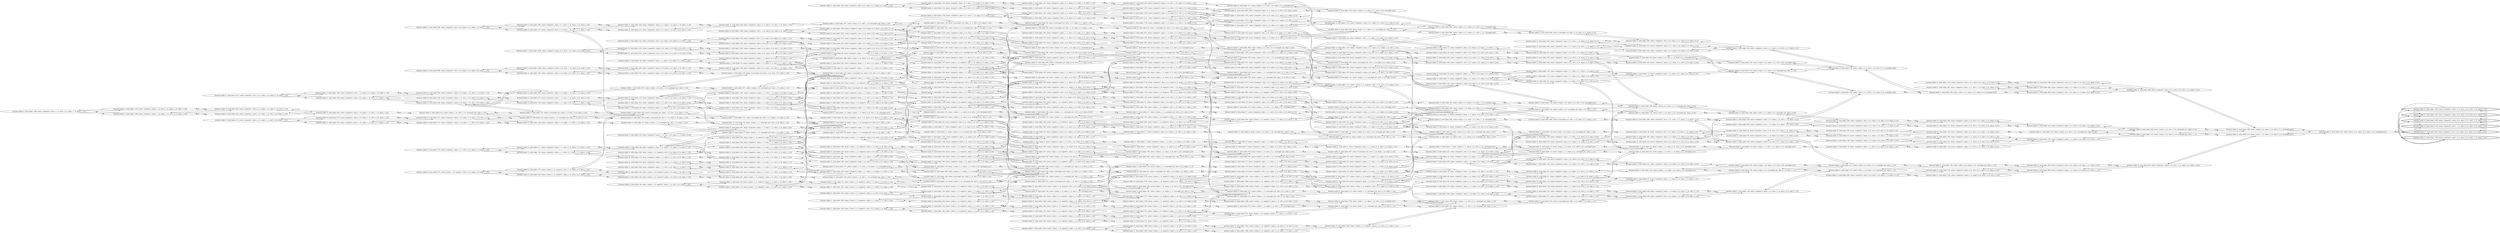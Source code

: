 digraph {
rankdir="LR"
s1406[label="(instance index=0, state index=1406, atoms={empty(t1), at(p3,c_1_0), at(t1,c_0_2), at(p2,c_1_0), at(p1,c_1_0)})"]
s1100[label="(instance index=0, state index=1100, atoms={empty(t1), at(p3,c_1_0), at(t1,c_1_2), at(p2,c_1_0), at(p1,c_1_0)})"]
s1099[label="(instance index=0, state index=1099, atoms={empty(t1), at(p3,c_1_0), at(p2,c_1_0), at(t1,c_0_1), at(p1,c_1_0)})"]
s1017[label="(instance index=0, state index=1017, atoms={empty(t1), at(t1,c_0_2), at(p3,c_0_0), at(p2,c_1_0), at(p1,c_1_0)})"]
s825[label="(instance index=0, state index=825, atoms={empty(t1), at(p3,c_1_0), at(p2,c_1_0), at(p1,c_1_0), at(t1,c_1_1)})"]
s824[label="(instance index=0, state index=824, atoms={empty(t1), at(p3,c_1_0), at(p2,c_1_0), at(t1,c_0_0), at(p1,c_1_0)})"]
s413[label="(instance index=0, state index=413, atoms={empty(t1), at(p3,c_1_0), at(p2,c_1_1), at(t1,c_0_2), at(p1,c_1_0)})"]
s275[label="(instance index=0, state index=275, atoms={empty(t1), at(p3,c_1_0), at(p2,c_1_1), at(t1,c_1_2), at(p1,c_1_0)})"]
s274[label="(instance index=0, state index=274, atoms={empty(t1), at(p3,c_1_0), at(p2,c_1_1), at(t1,c_0_1), at(p1,c_1_0)})"]
s766[label="(instance index=0, state index=766, atoms={empty(t1), at(p3,c_0_0), at(p2,c_1_0), at(t1,c_0_1), at(p1,c_1_0)})"]
s1084[label="(instance index=0, state index=1084, atoms={empty(t1), at(t1,c_1_2), at(p3,c_0_0), at(p2,c_1_0), at(p1,c_1_0)})"]
s603[label="(instance index=0, state index=603, atoms={empty(t1), at(p3,c_1_0), at(p2,c_1_0), at(t1,c_1_0), at(p1,c_1_0)})"]
s986[label="(instance index=0, state index=986, atoms={empty(t1), at(t1,c_0_2), at(p2,c_0_0), at(p3,c_0_0), at(p1,c_1_0)})"]
s808[label="(instance index=0, state index=808, atoms={empty(t1), at(p3,c_0_0), at(p2,c_1_0), at(p1,c_1_0), at(t1,c_1_1)})"]
s415[label="(instance index=0, state index=415, atoms={at(p3,c_1_0), at(t1,c_1_0), carrying(t1,p2), at(p1,c_1_0)})"]
s176[label="(instance index=0, state index=176, atoms={empty(t1), at(p2,c_1_1), at(t1,c_0_2), at(p3,c_1_1), at(p1,c_1_0)})"]
s551[label="(instance index=0, state index=551, atoms={at(p3,c_1_2), empty(t1), at(t1,c_0_2), at(p2,c_1_0), at(p1,c_1_0)})"]
s548[label="(instance index=0, state index=548, atoms={empty(t1), at(t1,c_0_2), at(p3,c_0_1), at(p2,c_1_0), at(p1,c_1_0)})"]
s549[label="(instance index=0, state index=549, atoms={empty(t1), at(p3,c_0_0), at(p2,c_1_0), at(t1,c_0_0), at(p1,c_1_0)})"]
s172[label="(instance index=0, state index=172, atoms={empty(t1), at(p3,c_1_0), at(p2,c_1_1), at(t1,c_0_0), at(p1,c_1_0)})"]
s169[label="(instance index=0, state index=169, atoms={empty(t1), at(p2,c_1_1), at(t1,c_0_2), at(p3,c_0_0), at(p1,c_1_0)})"]
s173[label="(instance index=0, state index=173, atoms={empty(t1), at(p3,c_1_0), at(p2,c_1_1), at(p1,c_1_0), at(t1,c_1_1)})"]
s1290[label="(instance index=0, state index=1290, atoms={empty(t1), at(p2,c_0_0), at(t1,c_1_2), at(p3,c_0_0), at(p1,c_1_0)})"]
s638[label="(instance index=0, state index=638, atoms={at(p3,c_1_2), empty(t1), at(p2,c_1_0), at(t1,c_0_1), at(p1,c_1_0)})"]
s739[label="(instance index=0, state index=739, atoms={empty(t1), at(p2,c_0_0), at(p3,c_0_0), at(t1,c_0_1), at(p1,c_1_0)})"]
s375[label="(instance index=0, state index=375, atoms={at(p3,c_1_2), empty(t1), at(t1,c_1_2), at(p2,c_1_0), at(p1,c_1_0)})"]
s373[label="(instance index=0, state index=373, atoms={carrying(t1,p3), at(p2,c_1_0), at(t1,c_0_0), at(p1,c_1_0)})"]
s276[label="(instance index=0, state index=276, atoms={at(p3,c_1_0), carrying(t1,p2), at(p1,c_1_0), at(t1,c_1_1)})"]
s270[label="(instance index=0, state index=270, atoms={empty(t1), at(p2,c_1_1), at(t1,c_1_2), at(p3,c_0_0), at(p1,c_1_0)})"]
s1938[label="(instance index=0, state index=1938, atoms={empty(t1), at(p2,c_0_0), at(t1,c_1_2), at(p3,c_0_0), at(p1,c_0_0)})"]
s372[label="(instance index=0, state index=372, atoms={empty(t1), at(p3,c_0_1), at(p2,c_1_0), at(t1,c_0_1), at(p1,c_1_0)})"]
s589[label="(instance index=0, state index=589, atoms={empty(t1), at(p3,c_0_0), at(p2,c_1_0), at(t1,c_1_0), at(p1,c_1_0)})"]
s109[label="(instance index=0, state index=109, atoms={empty(t1), at(p2,c_1_1), at(t1,c_0_1), at(p3,c_1_1), at(p1,c_1_0)})"]
s106[label="(instance index=0, state index=106, atoms={empty(t1), at(p2,c_1_1), at(p3,c_0_0), at(t1,c_0_1), at(p1,c_1_0)})"]
s108[label="(instance index=0, state index=108, atoms={empty(t1), at(p3,c_1_0), at(p2,c_1_1), at(t1,c_1_0), at(p1,c_1_0)})"]
s111[label="(instance index=0, state index=111, atoms={empty(t1), at(p2,c_1_1), at(t1,c_1_2), at(p3,c_1_1), at(p1,c_1_0)})"]
s584[label="(instance index=0, state index=584, atoms={empty(t1), at(p3,c_0_1), at(t1,c_1_2), at(p2,c_1_0), at(p1,c_1_0)})"]
s1912[label="(instance index=0, state index=1912, atoms={empty(t1), at(p2,c_0_0), at(p3,c_0_0), at(p1,c_0_0), at(t1,c_1_1)})"]
s1911[label="(instance index=0, state index=1911, atoms={empty(t1), at(t1,c_0_2), at(p2,c_0_0), at(p3,c_0_0), at(p1,c_0_0)})"]
s440[label="(instance index=0, state index=440, atoms={at(p3,c_1_2), empty(t1), at(p2,c_1_0), at(p1,c_1_0), at(t1,c_1_1)})"]
s439[label="(instance index=0, state index=439, atoms={at(p3,c_1_2), empty(t1), at(p2,c_1_0), at(t1,c_0_0), at(p1,c_1_0)})"]
s525[label="(instance index=0, state index=525, atoms={at(p3,c_1_2), empty(t1), at(t1,c_0_2), at(p2,c_0_0), at(p1,c_1_0)})"]
s522[label="(instance index=0, state index=522, atoms={empty(t1), at(p2,c_0_0), at(p3,c_0_0), at(t1,c_0_0), at(p1,c_1_0)})"]
s407[label="(instance index=0, state index=407, atoms={at(p3,c_0_0), at(t1,c_1_0), carrying(t1,p2), at(p1,c_1_0)})"]
s512[label="(instance index=0, state index=512, atoms={empty(t1), at(t1,c_0_2), at(p3,c_0_0), at(p2,c_0_1), at(p1,c_1_0)})"]
s404[label="(instance index=0, state index=404, atoms={empty(t1), at(p3,c_0_1), at(p2,c_1_0), at(p1,c_1_0), at(t1,c_1_1)})"]
s243[label="(instance index=0, state index=243, atoms={carrying(t1,p3), at(t1,c_1_2), at(p2,c_1_0), at(p1,c_1_0)})"]
s242[label="(instance index=0, state index=242, atoms={carrying(t1,p3), at(p2,c_1_0), at(t1,c_0_1), at(p1,c_1_0)})"]
s846[label="(instance index=0, state index=846, atoms={empty(t1), at(p2,c_1_1), at(t1,c_0_2), at(p1,c_1_1), at(p3,c_1_1)})"]
s175[label="(instance index=0, state index=175, atoms={empty(t1), at(p2,c_1_1), at(p3,c_1_1), at(t1,c_0_0), at(p1,c_1_0)})"]
s815[label="(instance index=0, state index=815, atoms={empty(t1), at(p2,c_1_1), at(t1,c_0_2), at(p1,c_1_1), at(p3,c_0_0)})"]
s810[label="(instance index=0, state index=810, atoms={empty(t1), at(p2,c_1_1), at(t1,c_0_2), at(p3,c_0_0), at(p1,c_0_0)})"]
s69[label="(instance index=0, state index=69, atoms={at(p3,c_1_2), empty(t1), at(p2,c_1_1), at(t1,c_0_2), at(p1,c_1_0)})"]
s68[label="(instance index=0, state index=68, atoms={empty(t1), at(p2,c_1_1), at(p3,c_1_1), at(p1,c_1_0), at(t1,c_1_1)})"]
s66[label="(instance index=0, state index=66, atoms={empty(t1), at(p2,c_1_1), at(p3,c_0_0), at(t1,c_0_0), at(p1,c_1_0)})"]
s64[label="(instance index=0, state index=64, atoms={empty(t1), at(p2,c_1_1), at(t1,c_0_2), at(p3,c_0_1), at(p1,c_1_0)})"]
s987[label="(instance index=0, state index=987, atoms={empty(t1), at(p2,c_0_0), at(p3,c_0_0), at(p1,c_1_0), at(t1,c_1_1)})"]
s67[label="(instance index=0, state index=67, atoms={at(p2,c_1_1), carrying(t1,p3), at(t1,c_1_0), at(p1,c_1_0)})"]
s845[label="(instance index=0, state index=845, atoms={empty(t1), at(p2,c_1_1), at(p1,c_1_1), at(p3,c_1_1), at(t1,c_0_0)})"]
s170[label="(instance index=0, state index=170, atoms={empty(t1), at(p2,c_1_1), at(p3,c_0_0), at(p1,c_1_0), at(t1,c_1_1)})"]
s403[label="(instance index=0, state index=403, atoms={empty(t1), at(p3,c_0_1), at(p2,c_1_0), at(t1,c_0_0), at(p1,c_1_0)})"]
s1827[label="(instance index=0, state index=1827, atoms={empty(t1), at(p2,c_0_0), at(p3,c_0_0), at(t1,c_1_0), at(p1,c_0_0)})"]
s740[label="(instance index=0, state index=740, atoms={empty(t1), at(p2,c_0_0), at(p3,c_0_0), at(t1,c_1_0), at(p1,c_1_0)})"]
s387[label="(instance index=0, state index=387, atoms={empty(t1), at(p2,c_1_2), at(p3,c_0_0), at(t1,c_0_1), at(p1,c_1_0)})"]
s291[label="(instance index=0, state index=291, atoms={at(p3,c_1_2), empty(t1), at(p2,c_1_0), at(t1,c_1_0), at(p1,c_1_0)})"]
s353[label="(instance index=0, state index=353, atoms={at(p3,c_1_2), empty(t1), at(p2,c_0_0), at(t1,c_1_2), at(p1,c_1_0)})"]
s271[label="(instance index=0, state index=271, atoms={at(p3,c_0_0), carrying(t1,p2), at(p1,c_1_0), at(t1,c_1_1)})"]
s344[label="(instance index=0, state index=344, atoms={empty(t1), at(p3,c_0_0), at(t1,c_0_1), at(p2,c_0_1), at(p1,c_1_0)})"]
s268[label="(instance index=0, state index=268, atoms={empty(t1), at(p3,c_0_1), at(p2,c_1_0), at(t1,c_1_0), at(p1,c_1_0)})"]
s151[label="(instance index=0, state index=151, atoms={carrying(t1,p3), at(t1,c_0_2), at(p2,c_1_0), at(p1,c_1_0)})"]
s620[label="(instance index=0, state index=620, atoms={empty(t1), at(p2,c_1_1), at(p1,c_1_1), at(t1,c_1_2), at(p3,c_1_1)})"]
s596[label="(instance index=0, state index=596, atoms={empty(t1), at(p2,c_1_1), at(p1,c_1_1), at(p3,c_0_0), at(t1,c_1_0)})"]
s37[label="(instance index=0, state index=37, atoms={at(p2,c_1_1), carrying(t1,p3), at(p1,c_1_0), at(t1,c_1_1)})"]
s35[label="(instance index=0, state index=35, atoms={empty(t1), at(p2,c_1_1), at(p3,c_0_1), at(t1,c_0_1), at(p1,c_1_0)})"]
s597[label="(instance index=0, state index=597, atoms={empty(t1), at(p2,c_1_1), at(p1,c_1_1), at(t1,c_1_2), at(p3,c_0_0)})"]
s38[label="(instance index=0, state index=38, atoms={at(p3,c_1_2), empty(t1), at(p2,c_1_1), at(t1,c_1_2), at(p1,c_1_0)})"]
s36[label="(instance index=0, state index=36, atoms={at(p2,c_1_1), carrying(t1,p3), at(t1,c_0_0), at(p1,c_1_0)})"]
s351[label="(instance index=0, state index=351, atoms={carrying(t1,p3), at(p2,c_0_0), at(t1,c_0_0), at(p1,c_1_0)})"]
s107[label="(instance index=0, state index=107, atoms={empty(t1), at(p2,c_1_1), at(p3,c_0_0), at(t1,c_1_0), at(p1,c_1_0)})"]
s1820[label="(instance index=0, state index=1820, atoms={empty(t1), at(t1,c_1_2), at(p3,c_0_0), at(p2,c_0_1), at(p1,c_0_0)})"]
s110[label="(instance index=0, state index=110, atoms={empty(t1), at(p2,c_1_1), at(t1,c_1_0), at(p3,c_1_1), at(p1,c_1_0)})"]
s595[label="(instance index=0, state index=595, atoms={empty(t1), at(p2,c_1_1), at(p1,c_1_1), at(p3,c_0_0), at(t1,c_0_1)})"]
s592[label="(instance index=0, state index=592, atoms={empty(t1), at(p2,c_1_1), at(p3,c_0_0), at(t1,c_1_0), at(p1,c_0_0)})"]
s618[label="(instance index=0, state index=618, atoms={empty(t1), at(p2,c_1_1), at(p1,c_1_1), at(t1,c_0_1), at(p3,c_1_1)})"]
s113[label="(instance index=0, state index=113, atoms={at(p3,c_1_2), empty(t1), at(p2,c_1_1), at(t1,c_0_1), at(p1,c_1_0)})"]
s1087[label="(instance index=0, state index=1087, atoms={empty(t1), at(p2,c_1_1), at(t1,c_1_2), at(p3,c_0_0), at(p1,c_0_0)})"]
s619[label="(instance index=0, state index=619, atoms={empty(t1), at(p2,c_1_1), at(p1,c_1_1), at(t1,c_1_0), at(p3,c_1_1)})"]
s728[label="(instance index=0, state index=728, atoms={empty(t1), at(t1,c_1_2), at(p3,c_0_0), at(p2,c_0_1), at(p1,c_1_0)})"]
s591[label="(instance index=0, state index=591, atoms={empty(t1), at(p2,c_1_1), at(p3,c_0_0), at(t1,c_0_1), at(p1,c_0_0)})"]
s1826[label="(instance index=0, state index=1826, atoms={empty(t1), at(p2,c_0_0), at(p3,c_0_0), at(t1,c_0_1), at(p1,c_0_0)})"]
s104[label="(instance index=0, state index=104, atoms={empty(t1), at(p2,c_1_1), at(p3,c_0_1), at(t1,c_1_2), at(p1,c_1_0)})"]
s513[label="(instance index=0, state index=513, atoms={empty(t1), at(p3,c_0_0), at(p2,c_0_1), at(p1,c_1_0), at(t1,c_1_1)})"]
s526[label="(instance index=0, state index=526, atoms={at(p3,c_1_2), empty(t1), at(p2,c_0_0), at(p1,c_1_0), at(t1,c_1_1)})"]
s1608[label="(instance index=0, state index=1608, atoms={at(p3,c_1_2), empty(t1), at(t1,c_0_2), at(p2,c_0_0), at(p1,c_0_0)})"]
s811[label="(instance index=0, state index=811, atoms={empty(t1), at(p2,c_1_1), at(p3,c_0_0), at(p1,c_0_0), at(t1,c_1_1)})"]
s1581[label="(instance index=0, state index=1581, atoms={empty(t1), at(t1,c_0_2), at(p3,c_0_0), at(p2,c_0_1), at(p1,c_0_0)})"]
s259[label="(instance index=0, state index=259, atoms={at(p3,c_1_2), empty(t1), at(t1,c_0_2), at(p2,c_1_2), at(p1,c_1_0)})"]
s256[label="(instance index=0, state index=256, atoms={empty(t1), at(p2,c_1_2), at(p3,c_0_0), at(t1,c_0_0), at(p1,c_1_0)})"]
s184[label="(instance index=0, state index=184, atoms={at(p3,c_1_2), at(t1,c_1_0), carrying(t1,p2), at(p1,c_1_0)})"]
s228[label="(instance index=0, state index=228, atoms={carrying(t1,p3), at(p2,c_0_0), at(t1,c_1_2), at(p1,c_1_0)})"]
s227[label="(instance index=0, state index=227, atoms={carrying(t1,p3), at(p2,c_0_0), at(t1,c_0_1), at(p1,c_1_0)})"]
s225[label="(instance index=0, state index=225, atoms={at(p3,c_1_2), empty(t1), at(t1,c_0_2), at(p2,c_0_1), at(p1,c_1_0)})"]
s222[label="(instance index=0, state index=222, atoms={empty(t1), at(p3,c_0_0), at(p2,c_0_1), at(t1,c_0_0), at(p1,c_1_0)})"]
s220[label="(instance index=0, state index=220, atoms={empty(t1), at(t1,c_0_2), at(p3,c_0_1), at(p2,c_0_1), at(p1,c_1_0)})"]
s167[label="(instance index=0, state index=167, atoms={at(p3,c_0_1), at(t1,c_1_0), carrying(t1,p2), at(p1,c_1_0)})"]
s94[label="(instance index=0, state index=94, atoms={empty(t1), at(t1,c_0_2), at(p3,c_0_2), at(p2,c_1_0), at(p1,c_1_0)})"]
s65[label="(instance index=0, state index=65, atoms={empty(t1), at(p2,c_1_1), at(p3,c_0_1), at(p1,c_1_0), at(t1,c_1_1)})"]
s63[label="(instance index=0, state index=63, atoms={empty(t1), at(p2,c_1_1), at(p3,c_0_1), at(t1,c_0_0), at(p1,c_1_0)})"]
s483[label="(instance index=0, state index=483, atoms={at(p3,c_1_2), empty(t1), at(p2,c_1_1), at(t1,c_0_2), at(p1,c_1_1)})"]
s480[label="(instance index=0, state index=480, atoms={empty(t1), at(p2,c_1_1), at(t1,c_0_2), at(p3,c_0_1), at(p1,c_1_1)})"]
s479[label="(instance index=0, state index=479, atoms={empty(t1), at(p2,c_1_1), at(p3,c_0_1), at(p1,c_1_1), at(t1,c_0_0)})"]
s446[label="(instance index=0, state index=446, atoms={at(p3,c_1_2), empty(t1), at(p2,c_1_1), at(t1,c_0_2), at(p1,c_0_0)})"]
s411[label="(instance index=0, state index=411, atoms={empty(t1), at(p2,c_1_1), at(p1,c_1_1), at(p3,c_0_0), at(t1,c_1_1)})"]
s20[label="(instance index=0, state index=20, atoms={at(p2,c_1_1), carrying(t1,p3), at(t1,c_1_2), at(p1,c_1_0)})"]
s19[label="(instance index=0, state index=19, atoms={at(p2,c_1_1), carrying(t1,p3), at(t1,c_0_1), at(p1,c_1_0)})"]
s859[label="(instance index=0, state index=859, atoms={at(p3,c_1_2), empty(t1), at(p2,c_1_1), at(p1,c_1_1), at(t1,c_0_0)})"]
s988[label="(instance index=0, state index=988, atoms={at(p2,c_0_0), at(p3,c_0_0), at(t1,c_1_0), carrying(t1,p1)})"]
s1596[label="(instance index=0, state index=1596, atoms={empty(t1), at(p2,c_0_0), at(p3,c_0_0), at(t1,c_0_0), at(p1,c_0_0)})"]
s1582[label="(instance index=0, state index=1582, atoms={empty(t1), at(p3,c_0_0), at(p2,c_0_1), at(p1,c_0_0), at(t1,c_1_1)})"]
s423[label="(instance index=0, state index=423, atoms={empty(t1), at(p2,c_1_1), at(p1,c_1_1), at(p3,c_1_1), at(t1,c_1_1)})"]
s181[label="(instance index=0, state index=181, atoms={at(p3,c_1_2), empty(t1), at(p2,c_1_1), at(t1,c_0_0), at(p1,c_1_0)})"]
s70[label="(instance index=0, state index=70, atoms={at(p3,c_1_2), empty(t1), at(p2,c_1_1), at(p1,c_1_0), at(t1,c_1_1)})"]
s177[label="(instance index=0, state index=177, atoms={at(p2,c_1_1), at(t1,c_1_0), at(p3,c_1_1), carrying(t1,p1)})"]
s421[label="(instance index=0, state index=421, atoms={empty(t1), at(p2,c_1_1), at(p3,c_1_1), at(t1,c_0_0), at(p1,c_0_0)})"]
s409[label="(instance index=0, state index=409, atoms={empty(t1), at(p2,c_1_1), at(p3,c_0_0), at(t1,c_0_0), at(p1,c_0_0)})"]
s1609[label="(instance index=0, state index=1609, atoms={at(p3,c_1_2), empty(t1), at(p2,c_0_0), at(p1,c_0_0), at(t1,c_1_1)})"]
s442[label="(instance index=0, state index=442, atoms={empty(t1), at(p2,c_1_1), at(t1,c_0_2), at(p3,c_0_1), at(p1,c_0_0)})"]
s171[label="(instance index=0, state index=171, atoms={at(p2,c_1_1), at(p3,c_0_0), at(t1,c_1_0), carrying(t1,p1)})"]
s392[label="(instance index=0, state index=392, atoms={at(p3,c_1_2), empty(t1), at(p2,c_1_2), at(t1,c_0_1), at(p1,c_1_0)})"]
s1363[label="(instance index=0, state index=1363, atoms={empty(t1), at(p2,c_1_2), at(p3,c_0_0), at(t1,c_1_0), at(p1,c_0_0)})"]
s388[label="(instance index=0, state index=388, atoms={empty(t1), at(p2,c_1_2), at(p3,c_0_0), at(t1,c_1_0), at(p1,c_1_0)})"]
s1299[label="(instance index=0, state index=1299, atoms={at(p3,c_1_2), empty(t1), at(p2,c_0_0), at(t1,c_1_2), at(p1,c_0_0)})"]
s1291[label="(instance index=0, state index=1291, atoms={at(p2,c_0_0), at(p3,c_0_0), at(t1,c_0_0), carrying(t1,p1)})"]
s162[label="(instance index=0, state index=162, atoms={at(p3,c_1_2), empty(t1), at(p2,c_1_2), at(t1,c_1_2), at(p1,c_1_0)})"]
s160[label="(instance index=0, state index=160, atoms={carrying(t1,p3), at(p2,c_1_2), at(t1,c_0_0), at(p1,c_1_0)})"]
s159[label="(instance index=0, state index=159, atoms={empty(t1), at(p3,c_0_1), at(p2,c_1_2), at(t1,c_0_1), at(p1,c_1_0)})"]
s143[label="(instance index=0, state index=143, atoms={carrying(t1,p3), at(t1,c_0_2), at(p2,c_0_0), at(p1,c_1_0)})"]
s141[label="(instance index=0, state index=141, atoms={at(p3,c_1_2), empty(t1), at(t1,c_1_2), at(p2,c_0_1), at(p1,c_1_0)})"]
s139[label="(instance index=0, state index=139, atoms={carrying(t1,p3), at(p2,c_0_1), at(t1,c_0_0), at(p1,c_1_0)})"]
s138[label="(instance index=0, state index=138, atoms={empty(t1), at(p3,c_0_1), at(t1,c_0_1), at(p2,c_0_1), at(p1,c_1_0)})"]
s57[label="(instance index=0, state index=57, atoms={empty(t1), at(t1,c_1_2), at(p3,c_0_2), at(p2,c_1_0), at(p1,c_1_0)})"]
s56[label="(instance index=0, state index=56, atoms={empty(t1), at(p3,c_0_2), at(p2,c_1_0), at(t1,c_0_1), at(p1,c_1_0)})"]
s633[label="(instance index=0, state index=633, atoms={at(p3,c_1_2), empty(t1), at(p2,c_1_1), at(p1,c_1_1), at(t1,c_0_1)})"]
s634[label="(instance index=0, state index=634, atoms={at(p3,c_1_2), empty(t1), at(p2,c_1_1), at(p1,c_1_1), at(t1,c_1_0)})"]
s114[label="(instance index=0, state index=114, atoms={at(p3,c_1_2), empty(t1), at(p2,c_1_1), at(t1,c_1_0), at(p1,c_1_0)})"]
s579[label="(instance index=0, state index=579, atoms={empty(t1), at(p2,c_1_1), at(p3,c_0_1), at(p1,c_1_1), at(t1,c_1_0)})"]
s577[label="(instance index=0, state index=577, atoms={empty(t1), at(p2,c_1_1), at(p3,c_0_1), at(t1,c_1_0), at(p1,c_0_0)})"]
s103[label="(instance index=0, state index=103, atoms={empty(t1), at(p2,c_1_1), at(p3,c_0_1), at(t1,c_1_0), at(p1,c_1_0)})"]
s318[label="(instance index=0, state index=318, atoms={at(p3,c_1_2), empty(t1), at(p2,c_1_1), at(p1,c_1_1), at(t1,c_1_2)})"]
s315[label="(instance index=0, state index=315, atoms={empty(t1), at(p2,c_1_1), at(p3,c_0_1), at(p1,c_1_1), at(t1,c_0_1)})"]
s1362[label="(instance index=0, state index=1362, atoms={empty(t1), at(p2,c_1_2), at(p3,c_0_0), at(t1,c_0_1), at(p1,c_0_0)})"]
s280[label="(instance index=0, state index=280, atoms={at(p2,c_1_1), at(p3,c_1_1), carrying(t1,p1), at(t1,c_1_1)})"]
s279[label="(instance index=0, state index=279, atoms={at(p2,c_1_1), at(p3,c_1_1), at(t1,c_0_0), carrying(t1,p1)})"]
s292[label="(instance index=0, state index=292, atoms={empty(t1), at(p2,c_1_1), at(p3,c_0_1), at(t1,c_0_1), at(p1,c_0_0)})"]
s273[label="(instance index=0, state index=273, atoms={at(p2,c_1_1), at(p3,c_0_0), carrying(t1,p1), at(t1,c_1_1)})"]
s272[label="(instance index=0, state index=272, atoms={at(p2,c_1_1), at(p3,c_0_0), at(t1,c_0_0), carrying(t1,p1)})"]
s11[label="(instance index=0, state index=11, atoms={at(p2,c_1_1), carrying(t1,p3), at(t1,c_0_2), at(p1,c_1_0)})"]
s641[label="(instance index=0, state index=641, atoms={empty(t1), at(p2,c_1_1), at(p3,c_0_1), at(t1,c_1_2), at(p1,c_0_0)})"]
s1273[label="(instance index=0, state index=1273, atoms={empty(t1), at(p3,c_0_0), at(t1,c_0_1), at(p2,c_0_1), at(p1,c_0_0)})"]
s105[label="(instance index=0, state index=105, atoms={at(p3,c_0_1), carrying(t1,p2), at(p1,c_1_0), at(t1,c_1_1)})"]
s1274[label="(instance index=0, state index=1274, atoms={empty(t1), at(p3,c_0_0), at(t1,c_1_0), at(p2,c_0_1), at(p1,c_0_0)})"]
s345[label="(instance index=0, state index=345, atoms={empty(t1), at(p3,c_0_0), at(t1,c_1_0), at(p2,c_0_1), at(p1,c_1_0)})"]
s630[label="(instance index=0, state index=630, atoms={at(p3,c_1_2), empty(t1), at(p2,c_1_1), at(t1,c_1_0), at(p1,c_0_0)})"]
s115[label="(instance index=0, state index=115, atoms={at(p3,c_1_2), carrying(t1,p2), at(p1,c_1_0), at(t1,c_1_1)})"]
s580[label="(instance index=0, state index=580, atoms={empty(t1), at(p2,c_1_1), at(p3,c_0_1), at(p1,c_1_1), at(t1,c_1_2)})"]
s1734[label="(instance index=0, state index=1734, atoms={empty(t1), at(p3,c_0_1), at(t1,c_1_2), at(p2,c_0_1), at(p1,c_0_0)})"]
s343[label="(instance index=0, state index=343, atoms={empty(t1), at(p3,c_0_1), at(t1,c_1_2), at(p2,c_0_1), at(p1,c_1_0)})"]
s629[label="(instance index=0, state index=629, atoms={at(p3,c_1_2), empty(t1), at(p2,c_1_1), at(t1,c_0_1), at(p1,c_0_0)})"]
s295[label="(instance index=0, state index=295, atoms={at(p3,c_1_2), empty(t1), at(p2,c_1_1), at(t1,c_1_2), at(p1,c_0_0)})"]
s1088[label="(instance index=0, state index=1088, atoms={at(p3,c_0_0), carrying(t1,p2), at(p1,c_0_0), at(t1,c_1_1)})"]
s1908[label="(instance index=0, state index=1908, atoms={at(p3,c_1_2), empty(t1), at(p2,c_1_2), at(t1,c_0_0), at(p1,c_1_2)})"]
s260[label="(instance index=0, state index=260, atoms={at(p3,c_1_2), empty(t1), at(p2,c_1_2), at(p1,c_1_0), at(t1,c_1_1)})"]
s573[label="(instance index=0, state index=573, atoms={at(p3,c_1_2), empty(t1), at(p2,c_1_2), at(t1,c_0_0), at(p1,c_1_0)})"]
s954[label="(instance index=0, state index=954, atoms={at(p3,c_1_2), empty(t1), at(p2,c_1_1), at(t1,c_0_0), at(p1,c_1_2)})"]
s253[label="(instance index=0, state index=253, atoms={empty(t1), at(p3,c_0_1), at(p2,c_1_2), at(t1,c_0_0), at(p1,c_1_0)})"]
s226[label="(instance index=0, state index=226, atoms={at(p3,c_1_2), empty(t1), at(p2,c_0_1), at(p1,c_1_0), at(t1,c_1_1)})"]
s221[label="(instance index=0, state index=221, atoms={empty(t1), at(p3,c_0_1), at(p2,c_0_1), at(p1,c_1_0), at(t1,c_1_1)})"]
s219[label="(instance index=0, state index=219, atoms={empty(t1), at(p3,c_0_1), at(p2,c_0_1), at(t1,c_0_0), at(p1,c_1_0)})"]
s1464[label="(instance index=0, state index=1464, atoms={at(p3,c_1_2), empty(t1), at(p2,c_1_2), at(p1,c_0_0), at(t1,c_1_1)})"]
s1463[label="(instance index=0, state index=1463, atoms={at(p3,c_1_2), empty(t1), at(t1,c_0_2), at(p2,c_1_2), at(p1,c_0_0)})"]
s1057[label="(instance index=0, state index=1057, atoms={empty(t1), at(p2,c_1_2), at(p3,c_0_0), at(t1,c_0_0), at(p1,c_0_0)})"]
s447[label="(instance index=0, state index=447, atoms={at(p3,c_1_2), empty(t1), at(p2,c_1_1), at(p1,c_0_0), at(t1,c_1_1)})"]
s1451[label="(instance index=0, state index=1451, atoms={empty(t1), at(p3,c_0_1), at(p2,c_0_1), at(p1,c_0_0), at(t1,c_1_1)})"]
s1450[label="(instance index=0, state index=1450, atoms={empty(t1), at(t1,c_0_2), at(p3,c_0_1), at(p2,c_0_1), at(p1,c_0_0)})"]
s972[label="(instance index=0, state index=972, atoms={empty(t1), at(p3,c_0_0), at(p2,c_0_1), at(t1,c_0_0), at(p1,c_0_0)})"]
s1454[label="(instance index=0, state index=1454, atoms={empty(t1), at(p3,c_0_1), at(p2,c_1_2), at(p1,c_0_0), at(t1,c_1_1)})"]
s1453[label="(instance index=0, state index=1453, atoms={empty(t1), at(t1,c_0_2), at(p3,c_0_1), at(p2,c_1_2), at(p1,c_0_0)})"]
s443[label="(instance index=0, state index=443, atoms={empty(t1), at(p2,c_1_1), at(p3,c_0_1), at(p1,c_0_0), at(t1,c_1_1)})"]
s514[label="(instance index=0, state index=514, atoms={at(p3,c_0_0), at(t1,c_1_0), at(p2,c_0_1), carrying(t1,p1)})"]
s100[label="(instance index=0, state index=100, atoms={carrying(t1,p3), at(p2,c_1_2), at(t1,c_0_1), at(p1,c_1_0)})"]
s87[label="(instance index=0, state index=87, atoms={empty(t1), at(t1,c_0_2), at(p2,c_0_0), at(p3,c_0_2), at(p1,c_1_0)})"]
s86[label="(instance index=0, state index=86, atoms={carrying(t1,p3), at(t1,c_1_2), at(p2,c_0_1), at(p1,c_1_0)})"]
s31[label="(instance index=0, state index=31, atoms={empty(t1), at(p3,c_0_2), at(p2,c_1_0), at(p1,c_1_0), at(t1,c_1_1)})"]
s30[label="(instance index=0, state index=30, atoms={empty(t1), at(p3,c_0_2), at(p2,c_1_0), at(t1,c_0_0), at(p1,c_1_0)})"]
s500[label="(instance index=0, state index=500, atoms={at(p3,c_1_2), empty(t1), at(p2,c_1_1), at(t1,c_0_2), at(p1,c_1_2)})"]
s494[label="(instance index=0, state index=494, atoms={empty(t1), at(p2,c_1_1), at(p3,c_0_1), at(t1,c_0_0), at(p1,c_1_2)})"]
s435[label="(instance index=0, state index=435, atoms={at(p3,c_1_2), empty(t1), at(p2,c_1_1), at(p1,c_1_1), at(t1,c_1_1)})"]
s433[label="(instance index=0, state index=433, atoms={at(p3,c_1_2), empty(t1), at(p2,c_1_1), at(t1,c_0_0), at(p1,c_0_0)})"]
s459[label="(instance index=0, state index=459, atoms={at(p3,c_1_2), empty(t1), at(p2,c_1_1), at(t1,c_0_2), at(p1,c_0_1)})"]
s991[label="(instance index=0, state index=991, atoms={carrying(t1,p3), at(p2,c_0_0), at(t1,c_0_1), at(p1,c_0_0)})"]
s992[label="(instance index=0, state index=992, atoms={carrying(t1,p3), at(p2,c_0_0), at(t1,c_1_2), at(p1,c_0_0)})"]
s454[label="(instance index=0, state index=454, atoms={empty(t1), at(p2,c_1_1), at(t1,c_0_2), at(p1,c_0_1), at(p3,c_0_1)})"]
s453[label="(instance index=0, state index=453, atoms={empty(t1), at(p2,c_1_1), at(p1,c_0_1), at(p3,c_0_1), at(t1,c_0_0)})"]
s186[label="(instance index=0, state index=186, atoms={at(p2,c_1_1), carrying(t1,p3), at(t1,c_0_1), at(p1,c_0_0)})"]
s85[label="(instance index=0, state index=85, atoms={carrying(t1,p3), at(t1,c_0_1), at(p2,c_0_1), at(p1,c_1_0)})"]
s567[label="(instance index=0, state index=567, atoms={at(p2,c_1_2), at(p3,c_0_0), at(t1,c_1_0), carrying(t1,p1)})"]
s187[label="(instance index=0, state index=187, atoms={at(p2,c_1_1), carrying(t1,p3), at(t1,c_1_2), at(p1,c_0_0)})"]
s200[label="(instance index=0, state index=200, atoms={at(p2,c_1_1), carrying(t1,p3), at(p1,c_1_1), at(t1,c_0_1)})"]
s101[label="(instance index=0, state index=101, atoms={carrying(t1,p3), at(p2,c_1_2), at(t1,c_1_2), at(p1,c_1_0)})"]
s182[label="(instance index=0, state index=182, atoms={at(p3,c_1_2), at(p2,c_1_1), at(t1,c_1_0), carrying(t1,p1)})"]
s6[label="(instance index=0, state index=6, atoms={empty(t1), at(p2,c_1_1), at(t1,c_0_2), at(p3,c_0_2), at(p1,c_1_0)})"]
s201[label="(instance index=0, state index=201, atoms={at(p2,c_1_1), carrying(t1,p3), at(p1,c_1_1), at(t1,c_1_2)})"]
s165[label="(instance index=0, state index=165, atoms={at(p2,c_1_1), at(p3,c_0_1), at(t1,c_1_0), carrying(t1,p1)})"]
s398[label="(instance index=0, state index=398, atoms={empty(t1), at(p2,c_1_1), at(p3,c_0_1), at(t1,c_0_0), at(p1,c_0_0)})"]
s400[label="(instance index=0, state index=400, atoms={empty(t1), at(p2,c_1_1), at(p3,c_0_1), at(p1,c_1_1), at(t1,c_1_1)})"]
s1149[label="(instance index=0, state index=1149, atoms={at(p3,c_1_2), empty(t1), at(t1,c_0_1), at(p2,c_0_1), at(p1,c_0_0)})"]
s330[label="(instance index=0, state index=330, atoms={empty(t1), at(p2,c_1_1), at(p3,c_0_1), at(t1,c_0_1), at(p1,c_1_2)})"]
s743[label="(instance index=0, state index=743, atoms={empty(t1), at(p2,c_0_0), at(t1,c_1_2), at(p3,c_0_2), at(p1,c_0_0)})"]
s286[label="(instance index=0, state index=286, atoms={at(p3,c_1_2), at(p2,c_1_1), at(t1,c_0_0), carrying(t1,p1)})"]
s264[label="(instance index=0, state index=264, atoms={at(p2,c_1_1), at(p3,c_0_1), at(t1,c_0_0), carrying(t1,p1)})"]
s1806[label="(instance index=0, state index=1806, atoms={at(p3,c_1_2), empty(t1), at(p2,c_1_2), at(t1,c_1_0), at(p1,c_1_2)})"]
s393[label="(instance index=0, state index=393, atoms={at(p3,c_1_2), empty(t1), at(p2,c_1_2), at(t1,c_1_0), at(p1,c_1_0)})"]
s1750[label="(instance index=0, state index=1750, atoms={at(p3,c_1_2), empty(t1), at(p1,c_0_1), at(p2,c_1_2), at(t1,c_1_0)})"]
s711[label="(instance index=0, state index=711, atoms={at(p3,c_1_2), empty(t1), at(p2,c_1_1), at(t1,c_0_1), at(p1,c_1_2)})"]
s1152[label="(instance index=0, state index=1152, atoms={at(p3,c_1_2), empty(t1), at(p2,c_1_2), at(t1,c_1_2), at(p1,c_0_0)})"]
s333[label="(instance index=0, state index=333, atoms={at(p3,c_1_2), empty(t1), at(p2,c_1_1), at(t1,c_1_2), at(p1,c_1_2)})"]
s265[label="(instance index=0, state index=265, atoms={at(p2,c_1_1), at(p3,c_0_1), carrying(t1,p1), at(t1,c_1_1)})"]
s1738[label="(instance index=0, state index=1738, atoms={empty(t1), at(p1,c_0_1), at(p3,c_0_1), at(t1,c_1_0), at(p2,c_0_1)})"]
s652[label="(instance index=0, state index=652, atoms={empty(t1), at(p2,c_1_1), at(p1,c_0_1), at(p3,c_0_1), at(t1,c_1_0)})"]
s1141[label="(instance index=0, state index=1141, atoms={empty(t1), at(p3,c_0_1), at(t1,c_0_1), at(p2,c_0_1), at(p1,c_0_0)})"]
s51[label="(instance index=0, state index=51, atoms={empty(t1), at(p2,c_0_0), at(p3,c_0_2), at(t1,c_0_1), at(p1,c_1_0)})"]
s300[label="(instance index=0, state index=300, atoms={empty(t1), at(p2,c_1_1), at(p1,c_0_1), at(p3,c_0_1), at(t1,c_0_1)})"]
s789[label="(instance index=0, state index=789, atoms={at(p2,c_1_2), at(p3,c_0_0), at(t1,c_0_0), carrying(t1,p1)})"]
s1739[label="(instance index=0, state index=1739, atoms={empty(t1), at(p1,c_0_1), at(p3,c_0_1), at(t1,c_1_2), at(p2,c_0_1)})"]
s1144[label="(instance index=0, state index=1144, atoms={empty(t1), at(p3,c_0_1), at(p2,c_1_2), at(t1,c_1_2), at(p1,c_0_0)})"]
s653[label="(instance index=0, state index=653, atoms={empty(t1), at(p2,c_1_1), at(p1,c_0_1), at(p3,c_0_1), at(t1,c_1_2)})"]
s712[label="(instance index=0, state index=712, atoms={at(p3,c_1_2), empty(t1), at(p2,c_1_1), at(t1,c_1_0), at(p1,c_1_2)})"]
s660[label="(instance index=0, state index=660, atoms={at(p3,c_1_2), empty(t1), at(p2,c_1_1), at(p1,c_0_1), at(t1,c_1_0)})"]
s1742[label="(instance index=0, state index=1742, atoms={empty(t1), at(p1,c_0_1), at(p3,c_0_1), at(p2,c_1_2), at(t1,c_1_0)})"]
s1[label="(instance index=0, state index=1, atoms={empty(t1), at(p2,c_1_1), at(p3,c_0_2), at(t1,c_0_1), at(p1,c_1_0)})"]
s3[label="(instance index=0, state index=3, atoms={empty(t1), at(p2,c_1_1), at(t1,c_1_2), at(p3,c_0_2), at(p1,c_1_0)})"]
s1288[label="(instance index=0, state index=1288, atoms={at(p3,c_1_2), empty(t1), at(t1,c_1_0), at(p2,c_0_1), at(p1,c_0_0)})"]
s117[label="(instance index=0, state index=117, atoms={at(p2,c_1_1), carrying(t1,p3), at(t1,c_0_2), at(p1,c_0_0)})"]
s126[label="(instance index=0, state index=126, atoms={at(p2,c_1_1), carrying(t1,p3), at(t1,c_0_2), at(p1,c_1_1)})"]
s303[label="(instance index=0, state index=303, atoms={at(p3,c_1_2), empty(t1), at(p2,c_1_1), at(p1,c_0_1), at(t1,c_1_2)})"]
s287[label="(instance index=0, state index=287, atoms={at(p3,c_1_2), at(p2,c_1_1), carrying(t1,p1), at(t1,c_1_1)})"]
s17[label="(instance index=0, state index=17, atoms={empty(t1), at(p3,c_0_2), at(p2,c_1_0), at(t1,c_1_0), at(p1,c_1_0)})"]
s50[label="(instance index=0, state index=50, atoms={carrying(t1,p3), at(t1,c_0_2), at(p2,c_0_1), at(p1,c_1_0)})"]
s61[label="(instance index=0, state index=61, atoms={carrying(t1,p3), at(t1,c_0_2), at(p2,c_1_2), at(p1,c_1_0)})"]
s142[label="(instance index=0, state index=142, atoms={empty(t1), at(p2,c_0_0), at(t1,c_1_2), at(p3,c_0_2), at(p1,c_1_0)})"]
s744[label="(instance index=0, state index=744, atoms={carrying(t1,p3), at(t1,c_0_2), at(p2,c_0_0), at(p1,c_0_0)})"]
s642[label="(instance index=0, state index=642, atoms={at(p3,c_0_1), carrying(t1,p2), at(p1,c_0_0), at(t1,c_1_1)})"]
s645[label="(instance index=0, state index=645, atoms={at(p3,c_1_2), carrying(t1,p2), at(p1,c_0_0), at(t1,c_1_1)})"]
s342[label="(instance index=0, state index=342, atoms={empty(t1), at(p3,c_0_1), at(t1,c_1_0), at(p2,c_0_1), at(p1,c_1_0)})"]
s729[label="(instance index=0, state index=729, atoms={at(p3,c_0_0), at(p2,c_0_1), at(t1,c_0_0), carrying(t1,p1)})"]
s1270[label="(instance index=0, state index=1270, atoms={empty(t1), at(p3,c_0_1), at(t1,c_1_0), at(p2,c_0_1), at(p1,c_0_0)})"]
s349[label="(instance index=0, state index=349, atoms={at(p3,c_1_2), empty(t1), at(t1,c_1_0), at(p2,c_0_1), at(p1,c_1_0)})"]
s1377[label="(instance index=0, state index=1377, atoms={at(p3,c_1_2), empty(t1), at(p2,c_1_2), at(t1,c_0_1), at(p1,c_0_0)})"]
s1378[label="(instance index=0, state index=1378, atoms={at(p3,c_1_2), empty(t1), at(p2,c_1_2), at(t1,c_1_0), at(p1,c_0_0)})"]
s1805[label="(instance index=0, state index=1805, atoms={at(p3,c_1_2), empty(t1), at(p2,c_1_2), at(t1,c_0_1), at(p1,c_1_2)})"]
s870[label="(instance index=0, state index=870, atoms={at(p3,c_0_1), at(t1,c_1_2), carrying(t1,p2), at(p1,c_0_0)})"]
s1567[label="(instance index=0, state index=1567, atoms={at(p3,c_1_2), empty(t1), at(p2,c_1_2), at(p1,c_1_2), at(t1,c_1_1)})"]
s191[label="(instance index=0, state index=191, atoms={at(p2,c_1_1), carrying(t1,p3), at(p1,c_0_1), at(t1,c_0_1)})"]
s1490[label="(instance index=0, state index=1490, atoms={at(p3,c_1_2), empty(t1), at(t1,c_0_2), at(p1,c_0_1), at(p2,c_1_2)})"]
s1473[label="(instance index=0, state index=1473, atoms={empty(t1), at(p1,c_0_1), at(p3,c_0_1), at(p2,c_0_1), at(t1,c_1_1)})"]
s192[label="(instance index=0, state index=192, atoms={at(p2,c_1_1), carrying(t1,p3), at(p1,c_0_1), at(t1,c_1_2)})"]
s1476[label="(instance index=0, state index=1476, atoms={empty(t1), at(t1,c_0_2), at(p1,c_0_1), at(p3,c_0_1), at(p2,c_1_2)})"]
s211[label="(instance index=0, state index=211, atoms={at(p2,c_1_1), carrying(t1,p3), at(t1,c_0_1), at(p1,c_1_2)})"]
s1566[label="(instance index=0, state index=1566, atoms={at(p3,c_1_2), empty(t1), at(t1,c_0_2), at(p2,c_1_2), at(p1,c_1_2)})"]
s874[label="(instance index=0, state index=874, atoms={at(p3,c_1_2), at(t1,c_0_1), carrying(t1,p2), at(p1,c_0_0)})"]
s1491[label="(instance index=0, state index=1491, atoms={at(p3,c_1_2), empty(t1), at(p1,c_0_1), at(p2,c_1_2), at(t1,c_1_1)})"]
s1477[label="(instance index=0, state index=1477, atoms={empty(t1), at(p1,c_0_1), at(p3,c_0_1), at(p2,c_1_2), at(t1,c_1_1)})"]
s77[label="(instance index=0, state index=77, atoms={empty(t1), at(p2,c_1_1), at(p1,c_1_1), at(p3,c_0_2), at(t1,c_0_0)})"]
s1471[label="(instance index=0, state index=1471, atoms={empty(t1), at(p1,c_0_1), at(p3,c_0_1), at(p2,c_0_1), at(t1,c_0_0)})"]
s527[label="(instance index=0, state index=527, atoms={empty(t1), at(t1,c_0_2), at(p2,c_0_0), at(p3,c_0_2), at(p1,c_0_0)})"]
s1068[label="(instance index=0, state index=1068, atoms={at(p3,c_1_2), empty(t1), at(p2,c_1_2), at(t1,c_0_0), at(p1,c_0_0)})"]
s528[label="(instance index=0, state index=528, atoms={empty(t1), at(p2,c_0_0), at(p3,c_0_2), at(p1,c_0_0), at(t1,c_1_1)})"]
s1560[label="(instance index=0, state index=1560, atoms={at(p3,c_1_2), empty(t1), at(p2,c_0_1), at(t1,c_0_0), at(p1,c_1_2)})"]
s868[label="(instance index=0, state index=868, atoms={at(p3,c_0_1), at(t1,c_0_1), carrying(t1,p2), at(p1,c_0_0)})"]
s212[label="(instance index=0, state index=212, atoms={at(p2,c_1_1), carrying(t1,p3), at(t1,c_1_2), at(p1,c_1_2)})"]
s983[label="(instance index=0, state index=983, atoms={at(p3,c_1_2), empty(t1), at(p2,c_0_1), at(t1,c_0_0), at(p1,c_0_0)})"]
s0[label="(instance index=0, state index=0, atoms={empty(t1), at(p2,c_1_1), at(p3,c_0_2), at(p1,c_1_0), at(t1,c_1_1)})"]
s5[label="(instance index=0, state index=5, atoms={empty(t1), at(p2,c_1_1), at(p3,c_0_2), at(t1,c_0_0), at(p1,c_1_0)})"]
s519[label="(instance index=0, state index=519, atoms={at(p3,c_1_2), at(t1,c_1_0), at(p2,c_0_1), carrying(t1,p1)})"]
s71[label="(instance index=0, state index=71, atoms={empty(t1), at(p2,c_1_1), at(t1,c_0_2), at(p3,c_0_2), at(p1,c_0_0)})"]
s78[label="(instance index=0, state index=78, atoms={empty(t1), at(p2,c_1_1), at(t1,c_0_2), at(p1,c_1_1), at(p3,c_0_2)})"]
s9[label="(instance index=0, state index=9, atoms={at(p3,c_0_2), at(t1,c_1_0), carrying(t1,p2), at(p1,c_1_0)})"]
s26[label="(instance index=0, state index=26, atoms={empty(t1), at(t1,c_0_2), at(p3,c_0_2), at(p2,c_0_1), at(p1,c_1_0)})"]
s28[label="(instance index=0, state index=28, atoms={empty(t1), at(p2,c_0_0), at(p3,c_0_2), at(t1,c_0_0), at(p1,c_1_0)})"]
s574[label="(instance index=0, state index=574, atoms={at(p3,c_1_2), at(p2,c_1_2), at(t1,c_1_0), carrying(t1,p1)})"]
s33[label="(instance index=0, state index=33, atoms={empty(t1), at(t1,c_0_2), at(p2,c_1_2), at(p3,c_0_2), at(p1,c_1_0)})"]
s88[label="(instance index=0, state index=88, atoms={empty(t1), at(p2,c_0_0), at(p3,c_0_2), at(p1,c_1_0), at(t1,c_1_1)})"]
s876[label="(instance index=0, state index=876, atoms={at(p3,c_1_2), at(t1,c_1_2), carrying(t1,p2), at(p1,c_0_0)})"]
s511[label="(instance index=0, state index=511, atoms={at(p3,c_0_1), at(t1,c_1_0), at(p2,c_0_1), carrying(t1,p1)})"]
s455[label="(instance index=0, state index=455, atoms={empty(t1), at(p2,c_1_1), at(p1,c_0_1), at(p3,c_0_1), at(t1,c_1_1)})"]
s969[label="(instance index=0, state index=969, atoms={empty(t1), at(p3,c_0_1), at(p2,c_0_1), at(t1,c_0_0), at(p1,c_0_0)})"]
s1472[label="(instance index=0, state index=1472, atoms={empty(t1), at(t1,c_0_2), at(p1,c_0_1), at(p3,c_0_1), at(p2,c_0_1)})"]
s460[label="(instance index=0, state index=460, atoms={at(p3,c_1_2), empty(t1), at(p2,c_1_1), at(p1,c_0_1), at(t1,c_1_1)})"]
s1485[label="(instance index=0, state index=1485, atoms={at(p3,c_1_2), empty(t1), at(p1,c_0_1), at(p2,c_0_1), at(t1,c_0_0)})"]
s501[label="(instance index=0, state index=501, atoms={at(p3,c_1_2), empty(t1), at(p2,c_1_1), at(p1,c_1_2), at(t1,c_1_1)})"]
s796[label="(instance index=0, state index=796, atoms={at(p3,c_1_2), at(p2,c_1_2), at(t1,c_0_0), carrying(t1,p1)})"]
s646[label="(instance index=0, state index=646, atoms={empty(t1), at(t1,c_1_2), at(p3,c_0_2), at(p2,c_0_1), at(p1,c_0_0)})"]
s1177[label="(instance index=0, state index=1177, atoms={at(p3,c_1_2), empty(t1), at(p1,c_0_1), at(p2,c_1_2), at(t1,c_1_2)})"]
s121[label="(instance index=0, state index=121, atoms={at(p2,c_1_1), carrying(t1,p3), at(t1,c_0_2), at(p1,c_0_1)})"]
s49[label="(instance index=0, state index=49, atoms={empty(t1), at(t1,c_1_2), at(p3,c_0_2), at(p2,c_0_1), at(p1,c_1_0)})"]
s4[label="(instance index=0, state index=4, atoms={at(p3,c_0_2), carrying(t1,p2), at(p1,c_1_0), at(t1,c_1_1)})"]
s52[label="(instance index=0, state index=52, atoms={empty(t1), at(p2,c_0_0), at(p3,c_0_2), at(t1,c_1_0), at(p1,c_1_0)})"]
s651[label="(instance index=0, state index=651, atoms={carrying(t1,p3), at(t1,c_0_2), at(p2,c_1_2), at(p1,c_0_0)})"]
s133[label="(instance index=0, state index=133, atoms={at(p2,c_1_1), carrying(t1,p3), at(t1,c_0_2), at(p1,c_1_2)})"]
s647[label="(instance index=0, state index=647, atoms={carrying(t1,p3), at(t1,c_0_2), at(p2,c_0_1), at(p1,c_0_0)})"]
s1163[label="(instance index=0, state index=1163, atoms={empty(t1), at(p1,c_0_1), at(p3,c_0_1), at(t1,c_0_1), at(p2,c_0_1)})"]
s39[label="(instance index=0, state index=39, atoms={empty(t1), at(p2,c_1_1), at(p3,c_0_2), at(t1,c_0_1), at(p1,c_0_0)})"]
s2[label="(instance index=0, state index=2, atoms={empty(t1), at(p2,c_1_1), at(p3,c_0_2), at(t1,c_1_0), at(p1,c_1_0)})"]
s40[label="(instance index=0, state index=40, atoms={empty(t1), at(p2,c_1_1), at(p3,c_0_2), at(t1,c_1_0), at(p1,c_0_0)})"]
s43[label="(instance index=0, state index=43, atoms={empty(t1), at(p2,c_1_1), at(p1,c_1_1), at(p3,c_0_2), at(t1,c_0_1)})"]
s44[label="(instance index=0, state index=44, atoms={empty(t1), at(p2,c_1_1), at(p1,c_1_1), at(p3,c_0_2), at(t1,c_1_0)})"]
s45[label="(instance index=0, state index=45, atoms={empty(t1), at(p2,c_1_1), at(p1,c_1_1), at(t1,c_1_2), at(p3,c_0_2)})"]
s14[label="(instance index=0, state index=14, atoms={empty(t1), at(p3,c_0_2), at(t1,c_0_1), at(p2,c_0_1), at(p1,c_1_0)})"]
s15[label="(instance index=0, state index=15, atoms={at(p3,c_0_2), at(t1,c_0_0), carrying(t1,p2), at(p1,c_1_0)})"]
s18[label="(instance index=0, state index=18, atoms={empty(t1), at(p2,c_1_2), at(t1,c_1_2), at(p3,c_0_2), at(p1,c_1_0)})"]
s116[label="(instance index=0, state index=116, atoms={empty(t1), at(p2,c_1_1), at(t1,c_1_2), at(p3,c_0_2), at(p1,c_0_0)})"]
s354[label="(instance index=0, state index=354, atoms={empty(t1), at(p2,c_0_0), at(p3,c_0_2), at(t1,c_0_1), at(p1,c_0_0)})"]
s355[label="(instance index=0, state index=355, atoms={empty(t1), at(p2,c_0_0), at(p3,c_0_2), at(t1,c_1_0), at(p1,c_0_0)})"]
s654[label="(instance index=0, state index=654, atoms={at(p1,c_0_1), at(p3,c_0_1), carrying(t1,p2), at(t1,c_1_1)})"]
s726[label="(instance index=0, state index=726, atoms={at(p3,c_0_1), at(p2,c_0_1), at(t1,c_0_0), carrying(t1,p1)})"]
s1167[label="(instance index=0, state index=1167, atoms={empty(t1), at(p1,c_0_1), at(p3,c_0_1), at(p2,c_1_2), at(t1,c_1_2)})"]
s661[label="(instance index=0, state index=661, atoms={at(p3,c_1_2), at(p1,c_0_1), carrying(t1,p2), at(t1,c_1_1)})"]
s736[label="(instance index=0, state index=736, atoms={at(p3,c_1_2), at(p2,c_0_1), at(t1,c_0_0), carrying(t1,p1)})"]
s1173[label="(instance index=0, state index=1173, atoms={at(p3,c_1_2), empty(t1), at(p1,c_0_1), at(t1,c_0_1), at(p2,c_0_1)})"]
s60[label="(instance index=0, state index=60, atoms={empty(t1), at(p2,c_1_2), at(p3,c_0_2), at(t1,c_0_1), at(p1,c_1_0)})"]
s713[label="(instance index=0, state index=713, atoms={at(p3,c_1_2), carrying(t1,p2), at(p1,c_1_2), at(t1,c_1_1)})"]
s1251[label="(instance index=0, state index=1251, atoms={at(p3,c_1_2), empty(t1), at(t1,c_0_1), at(p2,c_0_1), at(p1,c_1_2)})"]
s1255[label="(instance index=0, state index=1255, atoms={at(p3,c_1_2), empty(t1), at(p2,c_1_2), at(t1,c_1_2), at(p1,c_1_2)})"]
s892[label="(instance index=0, state index=892, atoms={at(p3,c_1_2), at(p1,c_0_1), at(t1,c_1_2), carrying(t1,p2)})"]
s25[label="(instance index=0, state index=25, atoms={empty(t1), at(p3,c_0_2), at(p2,c_0_1), at(t1,c_0_0), at(p1,c_1_0)})"]
s448[label="(instance index=0, state index=448, atoms={empty(t1), at(t1,c_0_2), at(p3,c_0_2), at(p2,c_0_1), at(p1,c_0_0)})"]
s72[label="(instance index=0, state index=72, atoms={empty(t1), at(p2,c_1_1), at(p3,c_0_2), at(p1,c_0_0), at(t1,c_1_1)})"]
s10[label="(instance index=0, state index=10, atoms={at(t1,c_1_2), at(p3,c_0_2), carrying(t1,p2), at(p1,c_1_0)})"]
s74[label="(instance index=0, state index=74, atoms={empty(t1), at(p2,c_1_1), at(t1,c_0_2), at(p1,c_0_1), at(p3,c_0_2)})"]
s73[label="(instance index=0, state index=73, atoms={empty(t1), at(p2,c_1_1), at(p1,c_0_1), at(p3,c_0_2), at(t1,c_0_0)})"]
s23[label="(instance index=0, state index=23, atoms={empty(t1), at(p2,c_1_1), at(p1,c_1_1), at(p3,c_0_2), at(t1,c_1_1)})"]
s21[label="(instance index=0, state index=21, atoms={empty(t1), at(p2,c_1_1), at(p3,c_0_2), at(t1,c_0_0), at(p1,c_0_0)})"]
s34[label="(instance index=0, state index=34, atoms={empty(t1), at(p2,c_1_2), at(p3,c_0_2), at(p1,c_1_0), at(t1,c_1_1)})"]
s27[label="(instance index=0, state index=27, atoms={empty(t1), at(p3,c_0_2), at(p2,c_0_1), at(p1,c_1_0), at(t1,c_1_1)})"]
s229[label="(instance index=0, state index=229, atoms={empty(t1), at(p2,c_0_0), at(p3,c_0_2), at(t1,c_0_0), at(p1,c_0_0)})"]
s82[label="(instance index=0, state index=82, atoms={empty(t1), at(p2,c_1_1), at(t1,c_0_2), at(p3,c_0_2), at(p1,c_1_2)})"]
s964[label="(instance index=0, state index=964, atoms={empty(t1), at(p2,c_1_2), at(p3,c_0_2), at(t1,c_0_0), at(p1,c_1_2)})"]
s7[label="(instance index=0, state index=7, atoms={at(p2,c_1_1), at(p3,c_0_2), at(t1,c_1_0), carrying(t1,p1)})"]
s99[label="(instance index=0, state index=99, atoms={empty(t1), at(p2,c_1_2), at(p3,c_0_2), at(t1,c_0_0), at(p1,c_1_0)})"]
s449[label="(instance index=0, state index=449, atoms={empty(t1), at(p3,c_0_2), at(p2,c_0_1), at(p1,c_0_0), at(t1,c_1_1)})"]
s452[label="(instance index=0, state index=452, atoms={empty(t1), at(p2,c_1_2), at(p3,c_0_2), at(p1,c_0_0), at(t1,c_1_1)})"]
s451[label="(instance index=0, state index=451, atoms={empty(t1), at(t1,c_0_2), at(p2,c_1_2), at(p3,c_0_2), at(p1,c_0_0)})"]
s210[label="(instance index=0, state index=210, atoms={empty(t1), at(p2,c_1_1), at(p3,c_0_2), at(t1,c_0_0), at(p1,c_1_2)})"]
s886[label="(instance index=0, state index=886, atoms={at(p1,c_0_1), at(p3,c_0_1), at(t1,c_1_2), carrying(t1,p2)})"]
s89[label="(instance index=0, state index=89, atoms={at(p2,c_0_0), at(p3,c_0_2), at(t1,c_1_0), carrying(t1,p1)})"]
s8[label="(instance index=0, state index=8, atoms={at(p3,c_0_2), at(t1,c_0_1), carrying(t1,p2), at(p1,c_1_0)})"]
s884[label="(instance index=0, state index=884, atoms={at(p1,c_0_1), at(p3,c_0_1), at(t1,c_0_1), carrying(t1,p2)})"]
s955[label="(instance index=0, state index=955, atoms={at(p3,c_1_2), at(t1,c_0_1), carrying(t1,p2), at(p1,c_1_2)})"]
s957[label="(instance index=0, state index=957, atoms={at(p3,c_1_2), at(t1,c_1_2), carrying(t1,p2), at(p1,c_1_2)})"]
s890[label="(instance index=0, state index=890, atoms={at(p3,c_1_2), at(p1,c_0_1), at(t1,c_0_1), carrying(t1,p2)})"]
s669[label="(instance index=0, state index=669, atoms={carrying(t1,p3), at(t1,c_0_2), at(p1,c_0_1), at(p2,c_1_2)})"]
s670[label="(instance index=0, state index=670, atoms={empty(t1), at(p1,c_0_1), at(p2,c_1_2), at(p3,c_0_2), at(t1,c_1_0)})"]
s662[label="(instance index=0, state index=662, atoms={empty(t1), at(p1,c_0_1), at(p3,c_0_2), at(t1,c_1_0), at(p2,c_0_1)})"]
s299[label="(instance index=0, state index=299, atoms={empty(t1), at(p2,c_1_2), at(t1,c_1_2), at(p3,c_0_2), at(p1,c_0_0)})"]
s144[label="(instance index=0, state index=144, atoms={at(p2,c_0_0), at(p3,c_0_2), at(t1,c_0_0), carrying(t1,p1)})"]
s118[label="(instance index=0, state index=118, atoms={at(p3,c_0_2), carrying(t1,p2), at(p1,c_0_0), at(t1,c_1_1)})"]
s47[label="(instance index=0, state index=47, atoms={empty(t1), at(p2,c_1_1), at(t1,c_1_2), at(p3,c_0_2), at(p1,c_1_2)})"]
s41[label="(instance index=0, state index=41, atoms={empty(t1), at(p2,c_1_1), at(p1,c_0_1), at(p3,c_0_2), at(t1,c_0_1)})"]
s12[label="(instance index=0, state index=12, atoms={at(p2,c_1_1), at(p3,c_0_2), at(t1,c_0_0), carrying(t1,p1)})"]
s339[label="(instance index=0, state index=339, atoms={empty(t1), at(p3,c_0_2), at(t1,c_1_0), at(p2,c_0_1), at(p1,c_0_0)})"]
s48[label="(instance index=0, state index=48, atoms={empty(t1), at(p3,c_0_2), at(t1,c_1_0), at(p2,c_0_1), at(p1,c_1_0)})"]
s394[label="(instance index=0, state index=394, atoms={empty(t1), at(p2,c_1_2), at(p3,c_0_2), at(t1,c_0_1), at(p1,c_0_0)})"]
s13[label="(instance index=0, state index=13, atoms={at(p2,c_1_1), at(p3,c_0_2), carrying(t1,p1), at(t1,c_1_1)})"]
s664[label="(instance index=0, state index=664, atoms={carrying(t1,p3), at(t1,c_0_2), at(p1,c_0_1), at(p2,c_0_1)})"]
s722[label="(instance index=0, state index=722, atoms={carrying(t1,p3), at(t1,c_0_2), at(p2,c_1_2), at(p1,c_1_2)})"]
s16[label="(instance index=0, state index=16, atoms={at(t1,c_0_2), at(p3,c_0_2), carrying(t1,p2), at(p1,c_1_0)})"]
s134[label="(instance index=0, state index=134, atoms={empty(t1), at(p2,c_1_1), at(p3,c_0_2), at(t1,c_1_0), at(p1,c_1_2)})"]
s132[label="(instance index=0, state index=132, atoms={empty(t1), at(p2,c_1_1), at(p3,c_0_2), at(t1,c_0_1), at(p1,c_1_2)})"]
s721[label="(instance index=0, state index=721, atoms={empty(t1), at(p2,c_1_2), at(p3,c_0_2), at(t1,c_0_1), at(p1,c_1_2)})"]
s395[label="(instance index=0, state index=395, atoms={empty(t1), at(p2,c_1_2), at(p3,c_0_2), at(t1,c_1_0), at(p1,c_0_0)})"]
s663[label="(instance index=0, state index=663, atoms={empty(t1), at(p1,c_0_1), at(t1,c_1_2), at(p3,c_0_2), at(p2,c_0_1)})"]
s62[label="(instance index=0, state index=62, atoms={empty(t1), at(p2,c_1_2), at(p3,c_0_2), at(t1,c_1_0), at(p1,c_1_0)})"]
s120[label="(instance index=0, state index=120, atoms={empty(t1), at(p2,c_1_1), at(p1,c_0_1), at(t1,c_1_2), at(p3,c_0_2)})"]
s119[label="(instance index=0, state index=119, atoms={empty(t1), at(p2,c_1_1), at(p1,c_0_1), at(p3,c_0_2), at(t1,c_1_0)})"]
s296[label="(instance index=0, state index=296, atoms={empty(t1), at(p3,c_0_2), at(t1,c_0_1), at(p2,c_0_1), at(p1,c_0_0)})"]
s723[label="(instance index=0, state index=723, atoms={empty(t1), at(p2,c_1_2), at(p3,c_0_2), at(t1,c_1_0), at(p1,c_1_2)})"]
s509[label="(instance index=0, state index=509, atoms={empty(t1), at(p2,c_1_2), at(p3,c_0_2), at(p1,c_1_2), at(t1,c_1_1)})"]
s508[label="(instance index=0, state index=508, atoms={empty(t1), at(t1,c_0_2), at(p2,c_1_2), at(p3,c_0_2), at(p1,c_1_2)})"]
s502[label="(instance index=0, state index=502, atoms={empty(t1), at(p3,c_0_2), at(p2,c_0_1), at(t1,c_0_0), at(p1,c_1_2)})"]
s102[label="(instance index=0, state index=102, atoms={at(p2,c_1_2), at(p3,c_0_2), at(t1,c_1_0), carrying(t1,p1)})"]
s466[label="(instance index=0, state index=466, atoms={empty(t1), at(t1,c_0_2), at(p1,c_0_1), at(p2,c_1_2), at(p3,c_0_2)})"]
s462[label="(instance index=0, state index=462, atoms={empty(t1), at(t1,c_0_2), at(p1,c_0_1), at(p3,c_0_2), at(p2,c_0_1)})"]
s75[label="(instance index=0, state index=75, atoms={empty(t1), at(p2,c_1_1), at(p1,c_0_1), at(p3,c_0_2), at(t1,c_1_1)})"]
s190[label="(instance index=0, state index=190, atoms={at(t1,c_1_2), at(p3,c_0_2), carrying(t1,p2), at(p1,c_0_0)})"]
s29[label="(instance index=0, state index=29, atoms={empty(t1), at(t1,c_0_2), at(p3,c_0_2), at(p1,c_1_0), at(p2,c_0_2)})"]
s261[label="(instance index=0, state index=261, atoms={empty(t1), at(p2,c_1_2), at(p3,c_0_2), at(t1,c_0_0), at(p1,c_0_0)})"]
s84[label="(instance index=0, state index=84, atoms={at(p3,c_0_2), at(t1,c_1_0), at(p2,c_0_1), carrying(t1,p1)})"]
s467[label="(instance index=0, state index=467, atoms={empty(t1), at(p1,c_0_1), at(p2,c_1_2), at(p3,c_0_2), at(t1,c_1_1)})"]
s83[label="(instance index=0, state index=83, atoms={empty(t1), at(p2,c_1_1), at(p3,c_0_2), at(p1,c_1_2), at(t1,c_1_1)})"]
s461[label="(instance index=0, state index=461, atoms={empty(t1), at(p1,c_0_1), at(p3,c_0_2), at(p2,c_0_1), at(t1,c_0_0)})"]
s24[label="(instance index=0, state index=24, atoms={at(p2,c_1_1), at(t1,c_1_2), at(p3,c_0_2), carrying(t1,p1)})"]
s216[label="(instance index=0, state index=216, atoms={empty(t1), at(p3,c_0_2), at(p2,c_0_1), at(t1,c_0_0), at(p1,c_0_0)})"]
s463[label="(instance index=0, state index=463, atoms={empty(t1), at(p1,c_0_1), at(p3,c_0_2), at(p2,c_0_1), at(t1,c_1_1)})"]
s22[label="(instance index=0, state index=22, atoms={at(p2,c_1_1), at(p3,c_0_2), at(t1,c_0_1), carrying(t1,p1)})"]
s188[label="(instance index=0, state index=188, atoms={at(p3,c_0_2), at(t1,c_0_1), carrying(t1,p2), at(p1,c_0_0)})"]
s42[label="(instance index=0, state index=42, atoms={at(p2,c_1_1), at(t1,c_0_2), at(p3,c_0_2), carrying(t1,p1)})"]
s304[label="(instance index=0, state index=304, atoms={empty(t1), at(p1,c_0_1), at(p3,c_0_2), at(t1,c_0_1), at(p2,c_0_1)})"]
s298[label="(instance index=0, state index=298, atoms={at(t1,c_0_2), at(p3,c_0_2), carrying(t1,p2), at(p1,c_0_0)})"]
s163[label="(instance index=0, state index=163, atoms={at(p2,c_1_2), at(p3,c_0_2), at(t1,c_0_0), carrying(t1,p1)})"]
s136[label="(instance index=0, state index=136, atoms={at(p3,c_0_2), at(p2,c_0_1), at(t1,c_0_0), carrying(t1,p1)})"]
s53[label="(instance index=0, state index=53, atoms={empty(t1), at(p3,c_0_2), at(t1,c_0_1), at(p1,c_1_0), at(p2,c_0_2)})"]
s135[label="(instance index=0, state index=135, atoms={at(p3,c_0_2), carrying(t1,p2), at(p1,c_1_2), at(t1,c_1_1)})"]
s649[label="(instance index=0, state index=649, atoms={empty(t1), at(t1,c_1_2), at(p3,c_0_2), at(p1,c_0_0), at(p2,c_0_2)})"]
s338[label="(instance index=0, state index=338, atoms={empty(t1), at(p2,c_1_2), at(t1,c_1_2), at(p3,c_0_2), at(p1,c_1_2)})"]
s122[label="(instance index=0, state index=122, atoms={at(p1,c_0_1), at(p3,c_0_2), carrying(t1,p2), at(t1,c_1_1)})"]
s54[label="(instance index=0, state index=54, atoms={empty(t1), at(t1,c_1_2), at(p3,c_0_2), at(p1,c_1_0), at(p2,c_0_2)})"]
s308[label="(instance index=0, state index=308, atoms={empty(t1), at(p1,c_0_1), at(p2,c_1_2), at(t1,c_1_2), at(p3,c_0_2)})"]
s334[label="(instance index=0, state index=334, atoms={empty(t1), at(p3,c_0_2), at(t1,c_0_1), at(p2,c_0_1), at(p1,c_1_2)})"]
s450[label="(instance index=0, state index=450, atoms={empty(t1), at(t1,c_0_2), at(p3,c_0_2), at(p1,c_0_0), at(p2,c_0_2)})"]
s193[label="(instance index=0, state index=193, atoms={at(p1,c_0_1), at(p3,c_0_2), at(t1,c_0_1), carrying(t1,p2)})"]
s213[label="(instance index=0, state index=213, atoms={at(p3,c_0_2), at(t1,c_0_1), carrying(t1,p2), at(p1,c_1_2)})"]
s76[label="(instance index=0, state index=76, atoms={empty(t1), at(p2,c_1_1), at(t1,c_0_2), at(p3,c_0_2), at(p1,c_0_2)})"]
s90[label="(instance index=0, state index=90, atoms={empty(t1), at(p3,c_0_2), at(t1,c_0_0), at(p1,c_1_0), at(p2,c_0_2)})"]
s196[label="(instance index=0, state index=196, atoms={empty(t1), at(p2,c_1_1), at(p3,c_0_2), at(p1,c_0_2), at(t1,c_0_0)})"]
s879[label="(instance index=0, state index=879, atoms={empty(t1), at(p3,c_0_2), at(p1,c_0_0), at(t1,c_1_1), at(p2,c_0_2)})"]
s960[label="(instance index=0, state index=960, atoms={empty(t1), at(p3,c_0_2), at(t1,c_0_0), at(p1,c_1_2), at(p2,c_0_2)})"]
s215[label="(instance index=0, state index=215, atoms={at(t1,c_1_2), at(p3,c_0_2), carrying(t1,p2), at(p1,c_1_2)})"]
s195[label="(instance index=0, state index=195, atoms={at(p1,c_0_1), at(t1,c_1_2), at(p3,c_0_2), carrying(t1,p2)})"]
s91[label="(instance index=0, state index=91, atoms={empty(t1), at(p3,c_0_2), at(p1,c_1_0), at(t1,c_1_1), at(p2,c_0_2)})"]
s306[label="(instance index=0, state index=306, atoms={at(t1,c_0_2), at(p1,c_0_1), at(p3,c_0_2), carrying(t1,p2)})"]
s648[label="(instance index=0, state index=648, atoms={empty(t1), at(p3,c_0_2), at(t1,c_0_1), at(p1,c_0_0), at(p2,c_0_2)})"]
s1181[label="(instance index=0, state index=1181, atoms={empty(t1), at(p1,c_0_1), at(p3,c_0_2), at(t1,c_1_0), at(p2,c_0_2)})"]
s309[label="(instance index=0, state index=309, atoms={empty(t1), at(p2,c_1_1), at(p3,c_0_2), at(p1,c_0_2), at(t1,c_1_0)})"]
s123[label="(instance index=0, state index=123, atoms={empty(t1), at(p2,c_1_1), at(p3,c_0_2), at(p1,c_0_2), at(t1,c_0_1)})"]
s146[label="(instance index=0, state index=146, atoms={empty(t1), at(p3,c_0_2), at(t1,c_1_0), at(p1,c_1_0), at(p2,c_0_2)})"]
s124[label="(instance index=0, state index=124, atoms={empty(t1), at(p2,c_1_1), at(t1,c_1_2), at(p3,c_0_2), at(p1,c_0_2)})"]
s751[label="(instance index=0, state index=751, atoms={empty(t1), at(p3,c_0_2), at(t1,c_1_0), at(p1,c_0_0), at(p2,c_0_2)})"]
s718[label="(instance index=0, state index=718, atoms={empty(t1), at(p3,c_0_2), at(t1,c_0_1), at(p1,c_1_2), at(p2,c_0_2)})"]
s336[label="(instance index=0, state index=336, atoms={at(t1,c_0_2), at(p3,c_0_2), carrying(t1,p2), at(p1,c_1_2)})"]
s1194[label="(instance index=0, state index=1194, atoms={empty(t1), at(p2,c_1_2), at(p3,c_0_2), at(p1,c_0_2), at(t1,c_1_0)})"]
s667[label="(instance index=0, state index=667, atoms={empty(t1), at(p1,c_0_1), at(t1,c_1_2), at(p3,c_0_2), at(p2,c_0_2)})"]
s905[label="(instance index=0, state index=905, atoms={empty(t1), at(p2,c_1_2), at(p3,c_0_2), at(p1,c_0_2), at(t1,c_1_1)})"]
s506[label="(instance index=0, state index=506, atoms={empty(t1), at(t1,c_0_2), at(p3,c_0_2), at(p1,c_1_2), at(p2,c_0_2)})"]
s465[label="(instance index=0, state index=465, atoms={empty(t1), at(t1,c_0_2), at(p1,c_0_1), at(p3,c_0_2), at(p2,c_0_2)})"]
s197[label="(instance index=0, state index=197, atoms={empty(t1), at(p2,c_1_1), at(p3,c_0_2), at(p1,c_0_2), at(t1,c_1_1)})"]
s534[label="(instance index=0, state index=534, atoms={empty(t1), at(p3,c_0_2), at(t1,c_0_0), at(p1,c_0_0), at(p2,c_0_2)})"]
s233[label="(instance index=0, state index=233, atoms={at(p3,c_0_2), at(t1,c_1_0), carrying(t1,p1), at(p2,c_0_2)})"]
s895[label="(instance index=0, state index=895, atoms={empty(t1), at(p1,c_0_1), at(p3,c_0_2), at(t1,c_0_0), at(p2,c_0_2)})"]
s896[label="(instance index=0, state index=896, atoms={empty(t1), at(p1,c_0_1), at(p3,c_0_2), at(t1,c_1_1), at(p2,c_0_2)})"]
s360[label="(instance index=0, state index=360, atoms={at(p3,c_0_2), at(t1,c_0_0), carrying(t1,p1), at(p2,c_0_2)})"]
s310[label="(instance index=0, state index=310, atoms={at(p3,c_0_2), at(p1,c_0_2), carrying(t1,p2), at(t1,c_1_1)})"]
s666[label="(instance index=0, state index=666, atoms={empty(t1), at(p1,c_0_1), at(p3,c_0_2), at(t1,c_0_1), at(p2,c_0_2)})"]
s675[label="(instance index=0, state index=675, atoms={empty(t1), at(p2,c_1_2), at(t1,c_1_2), at(p3,c_0_2), at(p1,c_0_2)})"]
s468[label="(instance index=0, state index=468, atoms={at(p3,c_0_2), at(p1,c_0_2), at(t1,c_0_1), carrying(t1,p2)})"]
s470[label="(instance index=0, state index=470, atoms={at(t1,c_1_2), at(p3,c_0_2), at(p1,c_0_2), carrying(t1,p2)})"]
s673[label="(instance index=0, state index=673, atoms={at(t1,c_0_2), at(p3,c_0_2), at(p1,c_0_2), carrying(t1,p2)})"]
s1191[peripheries=2,label="(instance index=0, state index=1191, atoms={empty(t1), at(p3,c_0_2), at(p1,c_0_2), at(t1,c_0_1), at(p2,c_0_2)})"]
s1192[peripheries=2,label="(instance index=0, state index=1192, atoms={empty(t1), at(t1,c_1_2), at(p3,c_0_2), at(p1,c_0_2), at(p2,c_0_2)})"]
s1504[peripheries=2,label="(instance index=0, state index=1504, atoms={empty(t1), at(p3,c_0_2), at(p1,c_0_2), at(t1,c_1_1), at(p2,c_0_2)})"]
s1503[peripheries=2,label="(instance index=0, state index=1503, atoms={empty(t1), at(p3,c_0_2), at(p1,c_0_2), at(t1,c_0_0), at(p2,c_0_2)})"]
s1760[peripheries=2,label="(instance index=0, state index=1760, atoms={empty(t1), at(p3,c_0_2), at(p1,c_0_2), at(t1,c_1_0), at(p2,c_0_2)})"]
s904[peripheries=2,label="(instance index=0, state index=904, atoms={empty(t1), at(t1,c_0_2), at(p3,c_0_2), at(p1,c_0_2), at(p2,c_0_2)})"]
Dangling [ label = "", style = invis ]
{ rank = same; Dangling }
Dangling -> s0
{ rank = same; s0}
{ rank = same; s1100,s1099}
{ rank = same; s1017,s825,s824,s413}
{ rank = same; s275,s274,s766,s1084,s603}
{ rank = same; s986,s808,s415,s176,s551,s548,s549,s172,s169,s173}
{ rank = same; s1290,s638,s739,s375,s373,s276,s270,s1938,s372,s589,s109,s106,s108,s111,s584}
{ rank = same; s1912,s1911,s440,s439,s525,s522,s407,s512,s404,s243,s242,s846,s175,s815,s810,s69,s68,s66,s64,s987,s67,s845,s170,s403}
{ rank = same; s1827,s740,s387,s291,s353,s271,s344,s268,s151,s620,s596,s37,s35,s597,s38,s36,s351,s107,s1820,s110,s595,s592,s618,s113,s1087,s619,s728,s591,s1826,s104}
{ rank = same; s513,s526,s1608,s811,s1581,s259,s256,s184,s228,s227,s225,s222,s220,s167,s94,s65,s63,s483,s480,s479,s446,s411,s20,s19,s859,s988,s1596,s1582,s423,s181,s70,s177,s421,s409,s1609,s442,s171}
{ rank = same; s392,s1363,s388,s1299,s1291,s162,s160,s159,s143,s141,s139,s138,s57,s56,s633,s634,s114,s579,s577,s103,s318,s315,s1362,s280,s279,s292,s273,s272,s11,s641,s1273,s105,s1274,s345,s630,s115,s580,s1734,s343,s629,s295,s1088}
{ rank = same; s1908,s260,s573,s954,s253,s226,s221,s219,s1464,s1463,s1057,s447,s1451,s1450,s972,s1454,s1453,s443,s514,s100,s87,s86,s31,s30,s500,s494,s435,s433,s459,s991,s992,s454,s453,s186,s85,s567,s187,s200,s101,s182,s6,s201,s165,s398,s400}
{ rank = same; s1149,s330,s743,s286,s264,s1806,s393,s1750,s711,s1152,s333,s265,s1738,s652,s1141,s51,s300,s789,s1739,s1144,s653,s712,s660,s1742,s1,s3,s1288,s117,s126,s303,s287,s17,s50,s61,s142,s744,s642,s645,s342,s729,s1270,s349,s1377,s1378,s1805}
{ rank = same; s870,s1567,s191,s1490,s1473,s192,s1476,s211,s1566,s874,s1491,s1477,s77,s1471,s527,s1068,s528,s1560,s868,s212,s983,s0,s5,s519,s71,s78,s9,s26,s28,s574,s33,s88,s876,s511,s455,s969,s1472,s460,s1485,s501}
{ rank = same; s796,s646,s1177,s121,s49,s4,s52,s651,s133,s647,s1163,s39,s2,s40,s43,s44,s45,s14,s15,s18,s116,s354,s355,s654,s726,s1167,s661,s736,s1173,s60,s713,s1251,s1255}
{ rank = same; s892,s25,s448,s72,s10,s74,s73,s23,s21,s34,s27,s229,s82,s964,s7,s99,s449,s452,s451,s210,s886,s89,s8,s884,s955,s957,s890}
{ rank = same; s669,s670,s662,s299,s144,s118,s47,s41,s12,s339,s48,s394,s13,s664,s722,s16,s134,s132,s721,s395,s663,s62,s120,s119,s296,s723}
{ rank = same; s509,s508,s502,s102,s466,s462,s75,s190,s29,s261,s84,s467,s83,s461,s24,s216,s463,s22,s188}
{ rank = same; s42,s304,s298,s163,s136,s53,s135,s649,s338,s122,s54,s308,s334}
{ rank = same; s450,s193,s213,s76,s90,s196,s879,s960,s215,s195,s91}
{ rank = same; s306,s648,s1181,s309,s123,s146,s124,s751,s718,s336,s1194,s667}
{ rank = same; s905,s506,s465,s197,s534,s233,s895,s896}
{ rank = same; s360,s310,s666,s675}
{ rank = same; s468,s470}
{ rank = same; s673}
{ rank = same; s1191,s1192,s1504,s1503,s1760,s904}
{
s1406->s1100
s1406->s1099
}
{
s1100->s1406
s1100->s825
s1099->s825
s1099->s1406
s1099->s824
}
{
s1017->s766
s1017->s1084
s825->s1100
s825->s603
s825->s1099
s824->s603
s824->s1099
s413->s275
s413->s274
}
{
s275->s173
s275->s413
s274->s173
s274->s413
s274->s172
s766->s549
s766->s1017
s766->s808
s1084->s1017
s1084->s808
s603->s415
s603->s825
s603->s824
}
{
s986->s739
s986->s1290
s808->s766
s808->s589
s808->s1084
s415->s373
s415->s276
s415->s603
s176->s111
s176->s109
s551->s375
s551->s638
s548->s372
s548->s584
s549->s766
s549->s589
s549->s373
s172->s108
s172->s274
s169->s270
s169->s106
s173->s276
s173->s275
s173->s274
s173->s108
}
{
s1290->s987
s1290->s986
s638->s439
s638->s551
s638->s440
s739->s986
s739->s987
s739->s522
s375->s243
s375->s551
s375->s440
s373->s415
s373->s549
s373->s242
s276->s415
s276->s173
s276->s243
s276->s242
s270->s170
s270->s169
s1938->s1911
s1938->s1912
s372->s404
s372->s548
s372->s403
s372->s242
s589->s407
s589->s549
s589->s808
s109->s175
s109->s68
s109->s176
s106->s66
s106->s170
s106->s169
s108->s173
s108->s172
s108->s67
s111->s68
s111->s176
s584->s548
s584->s404
}
{
s1912->s1938
s1912->s1827
s1912->s1826
s1911->s1938
s1911->s1826
s440->s638
s440->s375
s440->s291
s439->s638
s439->s291
s525->s387
s525->s353
s522->s351
s522->s740
s522->s739
s407->s351
s407->s589
s407->s271
s512->s728
s512->s344
s404->s268
s404->s372
s404->s584
s243->s151
s243->s375
s243->s276
s242->s373
s242->s151
s242->s276
s242->s372
s846->s620
s846->s618
s175->s110
s175->s109
s815->s597
s815->s595
s810->s1087
s810->s591
s69->s38
s69->s113
s68->s111
s68->s110
s68->s37
s68->s109
s66->s36
s66->s107
s66->s106
s64->s35
s64->s104
s987->s740
s987->s739
s987->s1290
s67->s37
s67->s36
s67->s108
s845->s619
s845->s618
s170->s270
s170->s107
s170->s271
s170->s106
s403->s268
s403->s372
}
{
s1827->s1596
s1827->s1912
s740->s988
s740->s987
s740->s522
s387->s525
s387->s526
s387->s256
s291->s440
s291->s439
s291->s184
s353->s526
s353->s525
s353->s228
s271->s228
s271->s407
s271->s227
s271->s170
s344->s513
s344->s222
s344->s227
s344->s512
s268->s167
s268->s404
s268->s403
s151->s94
s151->s243
s151->s242
s620->s423
s620->s846
s596->s421
s596->s411
s37->s68
s37->s20
s37->s19
s37->s67
s35->s63
s35->s65
s35->s19
s35->s64
s597->s815
s597->s411
s38->s70
s38->s69
s38->s20
s36->s66
s36->s19
s36->s67
s351->s407
s351->s227
s351->s522
s107->s66
s107->s171
s107->s170
s1820->s1582
s1820->s1581
s110->s175
s110->s68
s110->s177
s595->s815
s595->s421
s595->s411
s592->s811
s592->s409
s618->s423
s618->s846
s618->s845
s113->s181
s113->s70
s113->s69
s1087->s811
s1087->s810
s619->s423
s619->s845
s728->s513
s728->s512
s591->s810
s591->s811
s591->s409
s1826->s1911
s1826->s1596
s1826->s1912
s104->s65
s104->s64
}
{
s513->s345
s513->s728
s513->s344
s526->s388
s526->s387
s526->s353
s1608->s1299
s1608->s1362
s811->s591
s811->s1087
s811->s592
s811->s1088
s1581->s1820
s1581->s1273
s259->s162
s259->s392
s256->s387
s256->s388
s256->s160
s184->s291
s184->s115
s184->s160
s228->s271
s228->s143
s228->s353
s227->s351
s227->s271
s227->s344
s227->s143
s225->s159
s225->s141
s222->s139
s222->s345
s222->s344
s220->s343
s220->s138
s167->s268
s167->s139
s167->s105
s94->s151
s94->s57
s94->s56
s65->s103
s65->s35
s65->s105
s65->s104
s63->s103
s63->s35
s483->s318
s483->s633
s480->s580
s480->s315
s479->s315
s479->s579
s446->s295
s446->s629
s411->s597
s411->s596
s411->s595
s411->s273
s20->s37
s20->s38
s20->s11
s19->s37
s19->s36
s19->s11
s19->s35
s859->s634
s859->s633
s988->s1291
s988->s740
s988->s1088
s1596->s1827
s1596->s1826
s1596->s1291
s1582->s1820
s1582->s1274
s1582->s1273
s423->s619
s423->s618
s423->s620
s423->s280
s181->s114
s181->s113
s70->s115
s70->s114
s70->s38
s70->s113
s177->s279
s177->s110
s177->s280
s421->s279
s421->s596
s421->s595
s409->s591
s409->s272
s409->s592
s1609->s1363
s1609->s1299
s1609->s1362
s442->s292
s442->s641
s171->s273
s171->s107
s171->s272
}
{
s392->s573
s392->s260
s392->s259
s1363->s1057
s1363->s1609
s388->s567
s388->s526
s388->s256
s1299->s1608
s1299->s1609
s1299->s992
s1291->s1596
s1291->s991
s1291->s988
s162->s101
s162->s260
s162->s259
s160->s100
s160->s256
s160->s184
s159->s253
s159->s226
s159->s100
s159->s225
s143->s87
s143->s228
s143->s227
s141->s86
s141->s226
s141->s225
s139->s167
s139->s222
s139->s85
s138->s221
s138->s219
s138->s220
s138->s85
s57->s31
s57->s94
s56->s30
s56->s94
s56->s31
s633->s483
s633->s435
s633->s859
s634->s435
s634->s859
s114->s70
s114->s181
s114->s182
s579->s479
s579->s400
s577->s398
s577->s443
s103->s63
s103->s165
s103->s65
s318->s483
s318->s435
s318->s201
s315->s479
s315->s400
s315->s480
s315->s200
s1362->s1057
s1362->s1609
s1362->s1608
s280->s423
s280->s201
s280->s177
s280->s200
s279->s421
s279->s177
s279->s200
s292->s398
s292->s443
s292->s186
s292->s442
s273->s187
s273->s411
s273->s171
s273->s186
s272->s171
s272->s186
s272->s409
s11->s6
s11->s20
s11->s19
s641->s443
s641->s442
s1273->s991
s1273->s1581
s1273->s1582
s1273->s972
s105->s167
s105->s86
s105->s85
s105->s65
s1274->s1582
s1274->s972
s345->s514
s345->s222
s345->s513
s630->s447
s630->s433
s115->s101
s115->s70
s115->s100
s115->s184
s580->s400
s580->s480
s1734->s1451
s1734->s1450
s343->s221
s343->s220
s629->s447
s629->s446
s629->s433
s295->s447
s295->s446
s295->s187
s1088->s988
s1088->s991
s1088->s811
s1088->s992
}
{
s1908->s1806
s1908->s1805
s260->s162
s260->s393
s260->s392
s573->s393
s573->s392
s954->s711
s954->s712
s253->s159
s253->s349
s226->s159
s226->s141
s226->s349
s221->s343
s221->s342
s221->s138
s219->s342
s219->s138
s1464->s1378
s1464->s1377
s1464->s1152
s1463->s1377
s1463->s1152
s1057->s1363
s1057->s789
s1057->s1362
s447->s295
s447->s630
s447->s645
s447->s629
s1451->s1270
s1451->s1141
s1451->s1734
s1450->s1734
s1450->s1141
s972->s1273
s972->s1274
s972->s729
s1454->s1149
s1454->s1288
s1454->s1144
s1453->s1149
s1453->s1144
s443->s641
s443->s292
s443->s642
s443->s577
s514->s642
s514->s729
s514->s345
s100->s159
s100->s61
s100->s115
s100->s160
s87->s143
s87->s142
s87->s51
s86->s50
s86->s141
s86->s105
s31->s57
s31->s17
s31->s56
s30->s17
s30->s56
s500->s711
s500->s333
s494->s660
s494->s330
s435->s287
s435->s634
s435->s318
s435->s633
s433->s286
s433->s629
s433->s630
s459->s303
s459->s330
s991->s744
s991->s1291
s991->s1273
s991->s1088
s992->s1299
s992->s744
s992->s1088
s454->s653
s454->s300
s453->s300
s453->s652
s186->s273
s186->s117
s186->s292
s186->s272
s85->s138
s85->s139
s85->s50
s85->s105
s567->s645
s567->s789
s567->s388
s187->s295
s187->s117
s187->s273
s200->s279
s200->s126
s200->s315
s200->s280
s101->s61
s101->s115
s101->s162
s182->s287
s182->s286
s182->s114
s6->s11
s6->s1
s6->s3
s201->s318
s201->s126
s201->s280
s165->s103
s165->s265
s165->s264
s398->s292
s398->s577
s398->s264
s400->s579
s400->s580
s400->s315
s400->s265
}
{
s1149->s983
s1149->s1453
s1149->s1454
s1149->s874
s330->s211
s330->s460
s330->s494
s330->s459
s743->s527
s743->s528
s286->s182
s286->s211
s286->s433
s264->s191
s264->s398
s264->s165
s1806->s1567
s1806->s1908
s393->s574
s393->s573
s393->s260
s1750->s1491
s1750->s1560
s711->s500
s711->s501
s711->s954
s1152->s1463
s1152->s876
s1152->s1464
s333->s501
s333->s212
s333->s500
s265->s191
s265->s165
s265->s400
s265->s192
s1738->s1471
s1738->s1473
s652->s455
s652->s453
s1141->s868
s1141->s1451
s1141->s1450
s1141->s969
s51->s87
s51->s28
s51->s88
s300->s455
s300->s454
s300->s453
s300->s191
s789->s567
s789->s874
s789->s1057
s1739->s1473
s1739->s1472
s1144->s1454
s1144->s1453
s1144->s870
s653->s455
s653->s454
s712->s501
s712->s954
s660->s494
s660->s460
s1742->s1477
s1742->s1485
s1->s5
s1->s6
s1->s0
s3->s6
s3->s0
s1288->s983
s1288->s1454
s117->s71
s117->s187
s117->s186
s126->s78
s126->s201
s126->s200
s303->s460
s303->s459
s303->s192
s287->s211
s287->s182
s287->s212
s287->s435
s17->s31
s17->s30
s17->s9
s50->s85
s50->s86
s50->s26
s61->s101
s61->s100
s61->s33
s142->s87
s142->s88
s744->s991
s744->s527
s744->s992
s642->s870
s642->s868
s642->s443
s642->s514
s645->s447
s645->s567
s645->s876
s645->s874
s342->s511
s342->s221
s342->s219
s729->s972
s729->s868
s729->s514
s1270->s1451
s1270->s969
s349->s519
s349->s253
s349->s226
s1377->s1463
s1377->s1068
s1377->s1464
s1378->s1068
s1378->s1464
s1805->s1567
s1805->s1566
s1805->s1908
}
{
s870->s647
s870->s642
s870->s1144
s1567->s1255
s1567->s1806
s1567->s1805
s191->s121
s191->s300
s191->s265
s191->s264
s1490->s1251
s1490->s1177
s1473->s1739
s1473->s1163
s1473->s1738
s192->s303
s192->s121
s192->s265
s1476->s1167
s1476->s1173
s211->s287
s211->s286
s211->s133
s211->s330
s1566->s1255
s1566->s1805
s874->s645
s874->s651
s874->s789
s874->s1149
s1491->s1251
s1491->s1750
s1491->s1177
s1477->s1742
s1477->s1167
s1477->s1173
s77->s44
s77->s43
s1471->s1163
s1471->s1738
s527->s743
s527->s354
s527->s744
s1068->s796
s1068->s1378
s1068->s1377
s528->s743
s528->s355
s528->s354
s1560->s1750
s1560->s1251
s868->s1141
s868->s647
s868->s642
s868->s729
s212->s287
s212->s133
s212->s333
s983->s1149
s983->s1288
s983->s736
s0->s4
s0->s3
s0->s2
s0->s1
s5->s2
s5->s1
s519->s661
s519->s349
s519->s736
s71->s39
s71->s117
s71->s116
s78->s126
s78->s45
s78->s43
s9->s15
s9->s4
s9->s17
s26->s14
s26->s50
s26->s49
s28->s52
s28->s15
s28->s51
s574->s796
s574->s393
s574->s713
s33->s61
s33->s60
s33->s18
s88->s142
s88->s52
s88->s51
s876->s645
s876->s651
s876->s1152
s511->s654
s511->s726
s511->s342
s455->s300
s455->s654
s455->s653
s455->s652
s969->s1270
s969->s1141
s969->s726
s1472->s1739
s1472->s1163
s460->s303
s460->s661
s460->s660
s460->s330
s1485->s1742
s1485->s1173
s501->s711
s501->s333
s501->s713
s501->s712
}
{
s796->s1068
s796->s574
s796->s955
s646->s449
s646->s448
s1177->s892
s1177->s1491
s1177->s1490
s121->s191
s121->s74
s121->s192
s49->s27
s49->s26
s4->s9
s4->s8
s4->s10
s4->s0
s52->s89
s52->s28
s52->s88
s651->s876
s651->s451
s651->s874
s133->s212
s133->s211
s133->s82
s647->s870
s647->s868
s647->s448
s1163->s1471
s1163->s884
s1163->s1473
s1163->s1472
s39->s71
s39->s21
s39->s72
s2->s7
s2->s5
s2->s0
s40->s21
s40->s72
s43->s78
s43->s23
s43->s77
s44->s23
s44->s77
s45->s23
s45->s78
s14->s27
s14->s26
s14->s25
s14->s8
s15->s28
s15->s9
s15->s8
s18->s10
s18->s34
s18->s33
s116->s71
s116->s72
s354->s527
s354->s229
s354->s528
s355->s229
s355->s528
s654->s455
s654->s884
s654->s886
s654->s511
s726->s511
s726->s884
s726->s969
s1167->s886
s1167->s1477
s1167->s1476
s661->s519
s661->s460
s661->s890
s661->s892
s736->s519
s736->s983
s736->s890
s1173->s1477
s1173->s1476
s1173->s890
s1173->s1485
s60->s34
s60->s99
s60->s33
s713->s957
s713->s574
s713->s501
s713->s955
s1251->s1491
s1251->s955
s1251->s1490
s1251->s1560
s1255->s1567
s1255->s1566
s1255->s957
}
{
s892->s669
s892->s661
s892->s1177
s25->s14
s25->s48
s448->s646
s448->s647
s448->s296
s72->s39
s72->s118
s72->s116
s72->s40
s10->s18
s10->s4
s10->s16
s74->s121
s74->s41
s74->s120
s73->s119
s73->s41
s23->s45
s23->s44
s23->s43
s23->s13
s21->s39
s21->s12
s21->s40
s34->s62
s34->s60
s34->s18
s27->s14
s27->s49
s27->s48
s229->s355
s229->s354
s229->s144
s82->s47
s82->s133
s82->s132
s964->s723
s964->s721
s7->s13
s7->s12
s7->s2
s99->s62
s99->s60
s449->s646
s449->s339
s449->s296
s452->s395
s452->s299
s452->s394
s451->s651
s451->s394
s451->s299
s210->s134
s210->s132
s886->s1167
s886->s654
s886->s664
s89->s118
s89->s52
s89->s144
s8->s15
s8->s14
s8->s4
s8->s16
s884->s726
s884->s1163
s884->s654
s884->s664
s955->s796
s955->s1251
s955->s722
s955->s713
s957->s1255
s957->s722
s957->s713
s890->s1173
s890->s669
s890->s661
s890->s736
}
{
s669->s890
s669->s892
s669->s466
s670->s502
s670->s467
s662->s463
s662->s461
s299->s452
s299->s190
s299->s451
s144->s229
s144->s188
s144->s89
s118->s190
s118->s188
s118->s89
s118->s72
s47->s83
s47->s82
s47->s24
s41->s22
s41->s75
s41->s74
s41->s73
s12->s7
s12->s22
s12->s21
s339->s449
s339->s216
s48->s84
s48->s27
s48->s25
s394->s261
s394->s452
s394->s451
s13->s7
s13->s22
s13->s23
s13->s24
s664->s886
s664->s462
s664->s884
s722->s957
s722->s508
s722->s955
s16->s10
s16->s29
s16->s8
s134->s83
s134->s210
s132->s82
s132->s83
s132->s210
s721->s509
s721->s508
s721->s964
s395->s261
s395->s452
s663->s463
s663->s462
s62->s102
s62->s99
s62->s34
s120->s75
s120->s74
s119->s75
s119->s73
s296->s216
s296->s449
s296->s188
s296->s448
s723->s509
s723->s964
}
{
s509->s723
s509->s338
s509->s721
s508->s722
s508->s338
s508->s721
s502->s670
s502->s334
s102->s135
s102->s62
s102->s163
s466->s334
s466->s669
s466->s308
s462->s663
s462->s304
s462->s664
s75->s119
s75->s122
s75->s41
s75->s120
s190->s299
s190->s118
s190->s298
s29->s54
s29->s53
s29->s16
s261->s395
s261->s163
s261->s394
s84->s48
s84->s122
s84->s136
s467->s308
s467->s670
s467->s334
s83->s135
s83->s134
s83->s47
s83->s132
s461->s662
s461->s304
s24->s47
s24->s13
s24->s42
s216->s136
s216->s339
s216->s296
s463->s663
s463->s662
s463->s304
s22->s13
s22->s12
s22->s42
s22->s41
s188->s144
s188->s118
s188->s298
s188->s296
}
{
s42->s22
s42->s76
s42->s24
s304->s462
s304->s461
s304->s463
s304->s193
s298->s190
s298->s188
s298->s450
s163->s102
s163->s213
s163->s261
s136->s193
s136->s84
s136->s216
s53->s29
s53->s91
s53->s90
s135->s215
s135->s102
s135->s213
s135->s83
s649->s879
s649->s450
s338->s215
s338->s509
s338->s508
s122->s84
s122->s195
s122->s75
s122->s193
s54->s29
s54->s91
s308->s195
s308->s467
s308->s466
s334->s213
s334->s502
s334->s467
s334->s466
}
{
s450->s298
s450->s649
s450->s648
s193->s304
s193->s122
s193->s306
s193->s136
s213->s135
s213->s334
s213->s163
s213->s336
s76->s124
s76->s123
s76->s42
s90->s53
s90->s146
s196->s309
s196->s123
s879->s751
s879->s649
s879->s648
s960->s718
s960->s1194
s215->s338
s215->s135
s215->s336
s195->s306
s195->s308
s195->s122
s91->s54
s91->s53
s91->s146
}
{
s306->s465
s306->s195
s306->s193
s648->s879
s648->s534
s648->s450
s1181->s895
s1181->s896
s309->s197
s309->s196
s123->s197
s123->s76
s123->s196
s146->s91
s146->s90
s146->s233
s124->s197
s124->s76
s751->s879
s751->s534
s718->s506
s718->s905
s718->s960
s336->s213
s336->s215
s336->s506
s1194->s905
s1194->s960
s667->s465
s667->s896
}
{
s905->s718
s905->s675
s905->s1194
s506->s718
s506->s675
s506->s336
s465->s667
s465->s306
s465->s666
s197->s310
s197->s309
s197->s124
s197->s123
s534->s751
s534->s648
s534->s360
s233->s310
s233->s146
s233->s360
s895->s1181
s895->s666
s896->s1181
s896->s667
s896->s666
}
{
s360->s534
s360->s468
s360->s233
s310->s470
s310->s197
s310->s468
s310->s233
s666->s468
s666->s895
s666->s465
s666->s896
s675->s470
s675->s506
s675->s905
}
{
s468->s666
s468->s673
s468->s310
s468->s360
s470->s675
s470->s310
s470->s673
}
{
s673->s470
s673->s468
s673->s904
}
{
s1191->s1503
s1191->s904
s1191->s1504
s1192->s904
s1192->s1504
s1504->s1191
s1504->s1192
s1504->s1760
s1503->s1191
s1503->s1760
s1760->s1503
s1760->s1504
s904->s1191
s904->s673
s904->s1192
}
}
